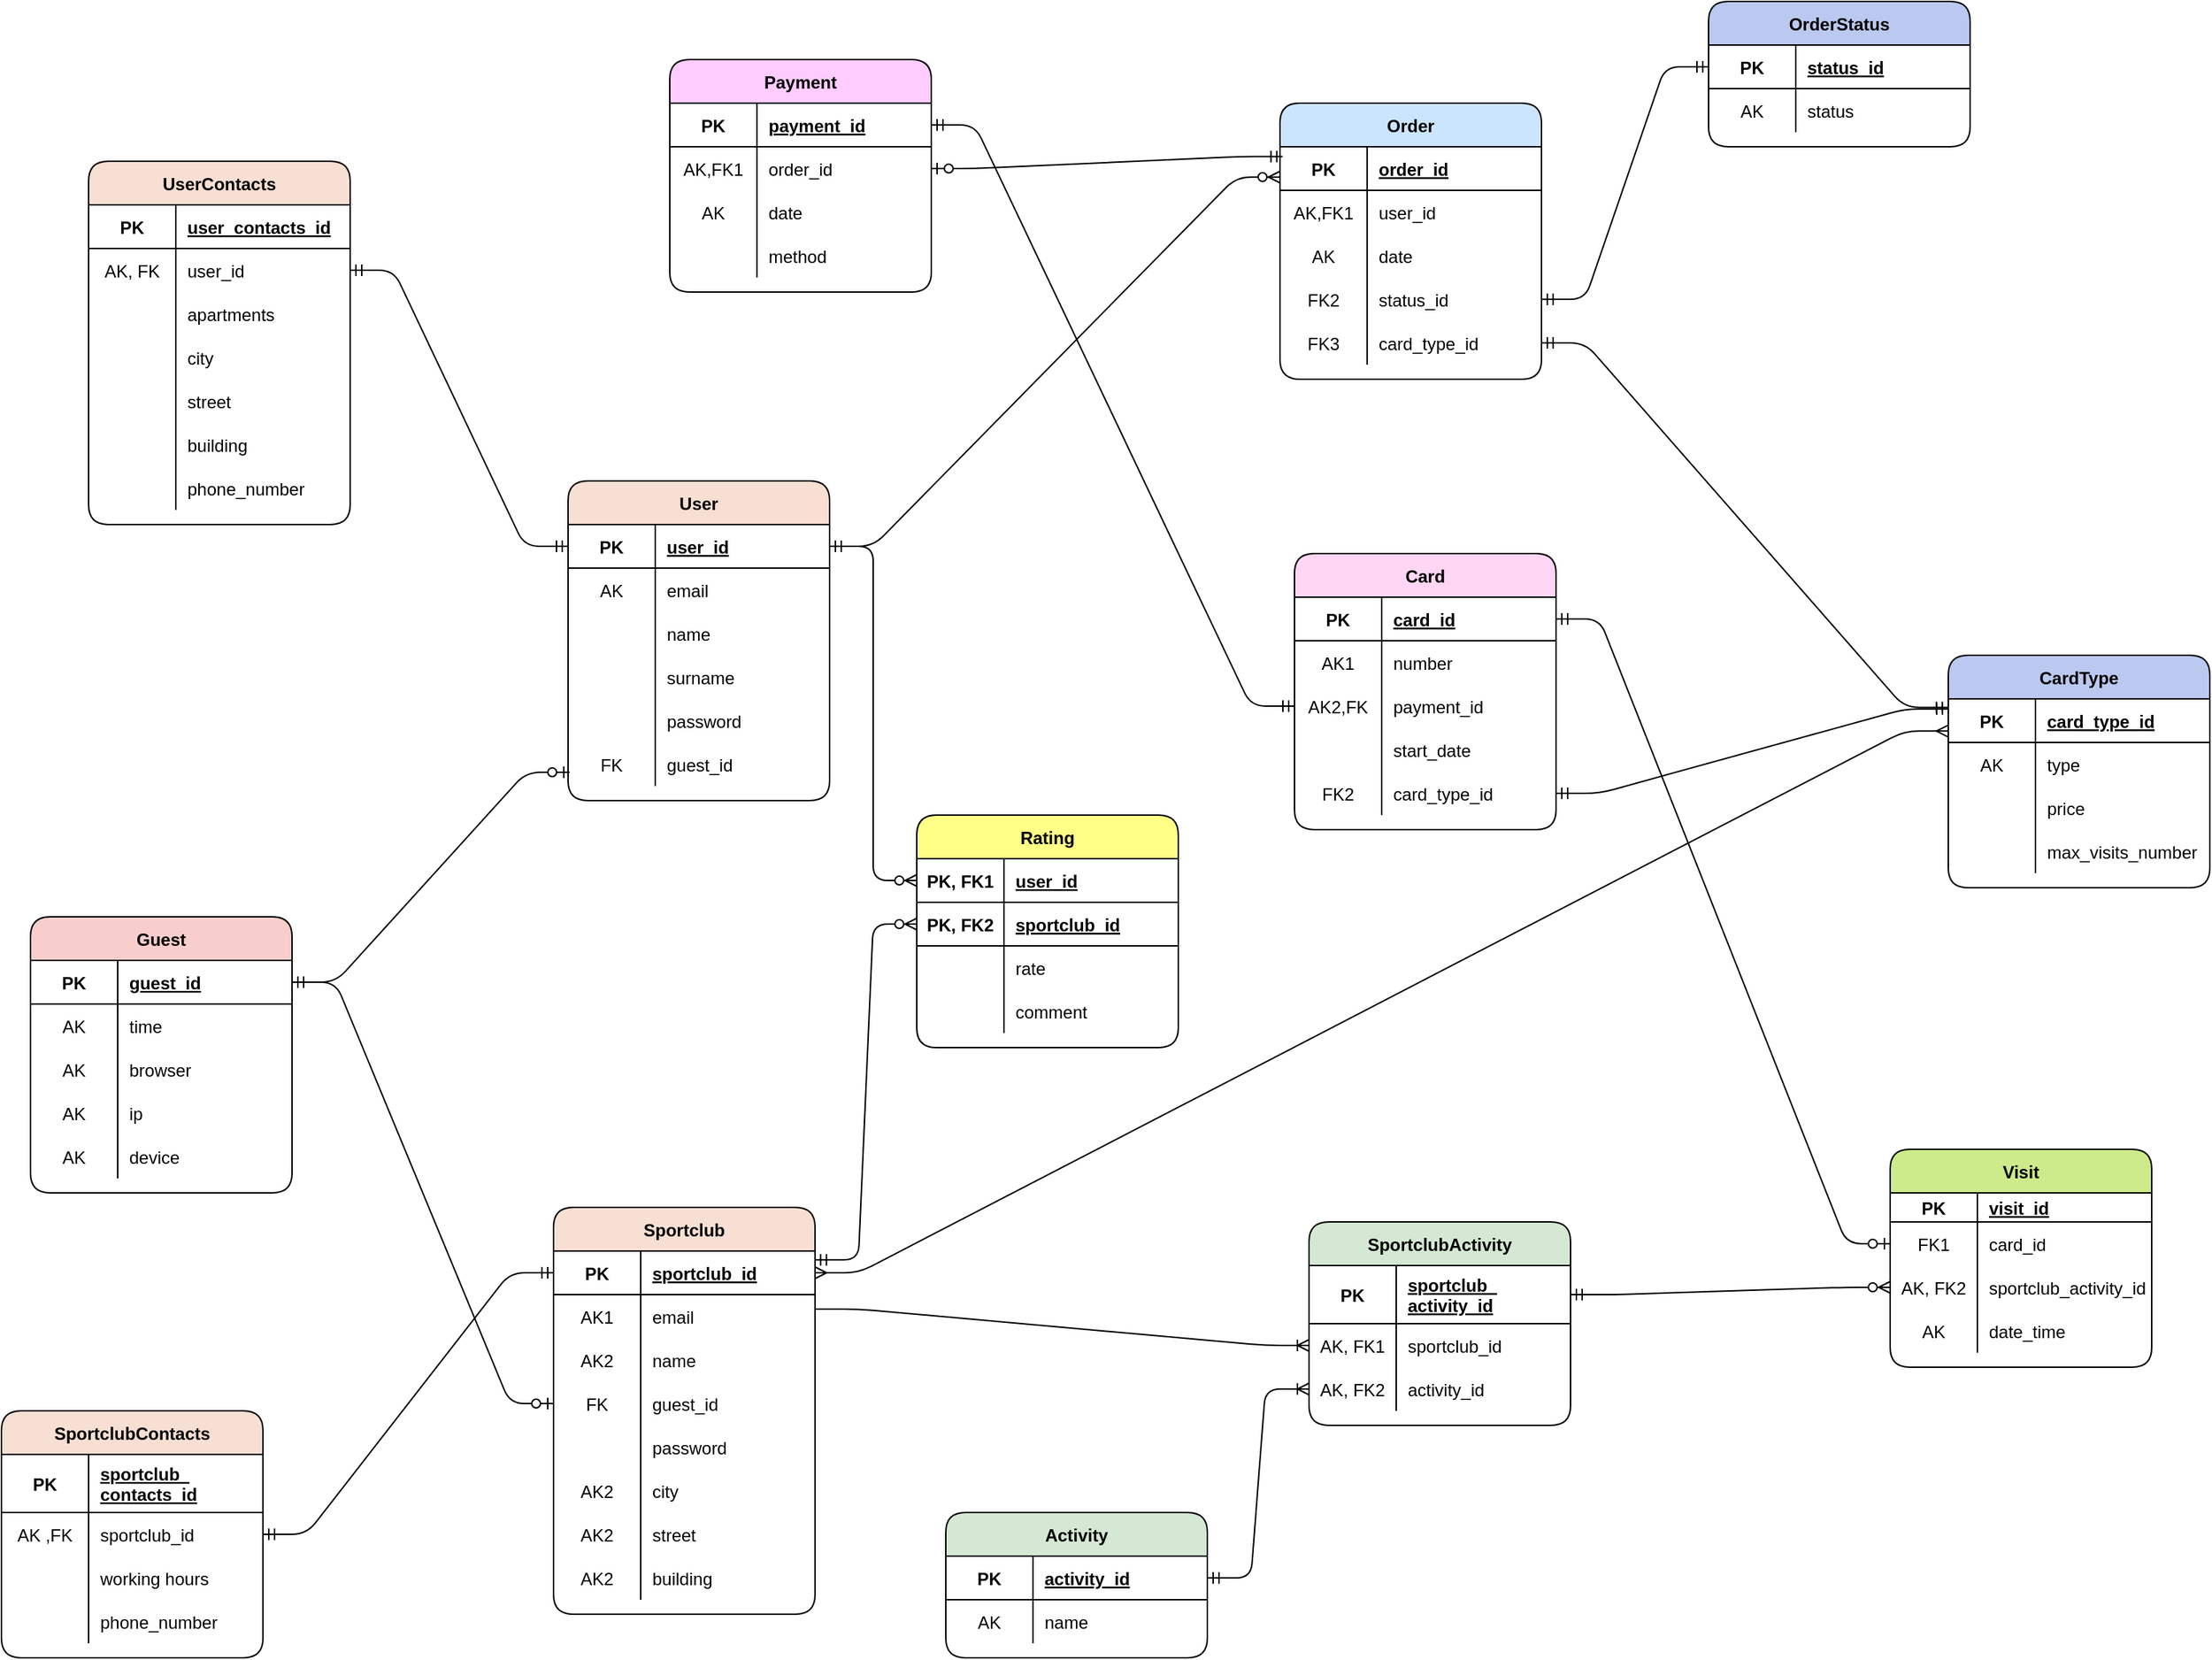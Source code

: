 <mxfile version="20.3.3" type="google"><diagram id="7ckcDmTGGLN_FnE9HNtQ" name="Page-1"><mxGraphModel dx="1688" dy="2031" grid="1" gridSize="10" guides="1" tooltips="1" connect="1" arrows="1" fold="1" page="1" pageScale="1" pageWidth="850" pageHeight="1100" math="0" shadow="0"><root><mxCell id="0"/><mxCell id="1" parent="0"/><mxCell id="OE1YXszhumcW4s_N47jX-1" value="Guest" style="shape=table;startSize=30;container=1;collapsible=1;childLayout=tableLayout;fixedRows=1;rowLines=0;fontStyle=1;align=center;resizeLast=1;fillColor=#F8CECC;rounded=1;" parent="1" vertex="1"><mxGeometry x="30" y="380" width="180" height="190" as="geometry"><mxRectangle x="112" y="230" width="70" height="30" as="alternateBounds"/></mxGeometry></mxCell><mxCell id="OE1YXszhumcW4s_N47jX-5" value="" style="shape=tableRow;horizontal=0;startSize=0;swimlaneHead=0;swimlaneBody=0;fillColor=none;collapsible=0;dropTarget=0;points=[[0,0.5],[1,0.5]];portConstraint=eastwest;top=0;left=0;right=0;bottom=1;" parent="OE1YXszhumcW4s_N47jX-1" vertex="1"><mxGeometry y="30" width="180" height="30" as="geometry"/></mxCell><mxCell id="OE1YXszhumcW4s_N47jX-6" value="PK" style="shape=partialRectangle;connectable=0;fillColor=none;top=0;left=0;bottom=0;right=0;fontStyle=1;overflow=hidden;" parent="OE1YXszhumcW4s_N47jX-5" vertex="1"><mxGeometry width="60" height="30" as="geometry"><mxRectangle width="60" height="30" as="alternateBounds"/></mxGeometry></mxCell><mxCell id="OE1YXszhumcW4s_N47jX-7" value="guest_id" style="shape=partialRectangle;connectable=0;fillColor=none;top=0;left=0;bottom=0;right=0;align=left;spacingLeft=6;fontStyle=5;overflow=hidden;" parent="OE1YXszhumcW4s_N47jX-5" vertex="1"><mxGeometry x="60" width="120" height="30" as="geometry"><mxRectangle width="120" height="30" as="alternateBounds"/></mxGeometry></mxCell><mxCell id="OE1YXszhumcW4s_N47jX-11" value="" style="shape=tableRow;horizontal=0;startSize=0;swimlaneHead=0;swimlaneBody=0;fillColor=none;collapsible=0;dropTarget=0;points=[[0,0.5],[1,0.5]];portConstraint=eastwest;top=0;left=0;right=0;bottom=0;" parent="OE1YXszhumcW4s_N47jX-1" vertex="1"><mxGeometry y="60" width="180" height="30" as="geometry"/></mxCell><mxCell id="OE1YXszhumcW4s_N47jX-12" value="AK" style="shape=partialRectangle;connectable=0;fillColor=none;top=0;left=0;bottom=0;right=0;editable=1;overflow=hidden;" parent="OE1YXszhumcW4s_N47jX-11" vertex="1"><mxGeometry width="60" height="30" as="geometry"><mxRectangle width="60" height="30" as="alternateBounds"/></mxGeometry></mxCell><mxCell id="OE1YXszhumcW4s_N47jX-13" value="time" style="shape=partialRectangle;connectable=0;fillColor=none;top=0;left=0;bottom=0;right=0;align=left;spacingLeft=6;overflow=hidden;" parent="OE1YXszhumcW4s_N47jX-11" vertex="1"><mxGeometry x="60" width="120" height="30" as="geometry"><mxRectangle width="120" height="30" as="alternateBounds"/></mxGeometry></mxCell><mxCell id="OE1YXszhumcW4s_N47jX-14" value="" style="shape=tableRow;horizontal=0;startSize=0;swimlaneHead=0;swimlaneBody=0;fillColor=none;collapsible=0;dropTarget=0;points=[[0,0.5],[1,0.5]];portConstraint=eastwest;top=0;left=0;right=0;bottom=0;" parent="OE1YXszhumcW4s_N47jX-1" vertex="1"><mxGeometry y="90" width="180" height="30" as="geometry"/></mxCell><mxCell id="OE1YXszhumcW4s_N47jX-15" value="AK" style="shape=partialRectangle;connectable=0;fillColor=none;top=0;left=0;bottom=0;right=0;editable=1;overflow=hidden;" parent="OE1YXszhumcW4s_N47jX-14" vertex="1"><mxGeometry width="60" height="30" as="geometry"><mxRectangle width="60" height="30" as="alternateBounds"/></mxGeometry></mxCell><mxCell id="OE1YXszhumcW4s_N47jX-16" value="browser" style="shape=partialRectangle;connectable=0;fillColor=none;top=0;left=0;bottom=0;right=0;align=left;spacingLeft=6;overflow=hidden;" parent="OE1YXszhumcW4s_N47jX-14" vertex="1"><mxGeometry x="60" width="120" height="30" as="geometry"><mxRectangle width="120" height="30" as="alternateBounds"/></mxGeometry></mxCell><mxCell id="OE1YXszhumcW4s_N47jX-17" value="" style="shape=tableRow;horizontal=0;startSize=0;swimlaneHead=0;swimlaneBody=0;fillColor=none;collapsible=0;dropTarget=0;points=[[0,0.5],[1,0.5]];portConstraint=eastwest;top=0;left=0;right=0;bottom=0;" parent="OE1YXszhumcW4s_N47jX-1" vertex="1"><mxGeometry y="120" width="180" height="30" as="geometry"/></mxCell><mxCell id="OE1YXszhumcW4s_N47jX-18" value="AK" style="shape=partialRectangle;connectable=0;fillColor=none;top=0;left=0;bottom=0;right=0;editable=1;overflow=hidden;" parent="OE1YXszhumcW4s_N47jX-17" vertex="1"><mxGeometry width="60" height="30" as="geometry"><mxRectangle width="60" height="30" as="alternateBounds"/></mxGeometry></mxCell><mxCell id="OE1YXszhumcW4s_N47jX-19" value="ip" style="shape=partialRectangle;connectable=0;fillColor=none;top=0;left=0;bottom=0;right=0;align=left;spacingLeft=6;overflow=hidden;" parent="OE1YXszhumcW4s_N47jX-17" vertex="1"><mxGeometry x="60" width="120" height="30" as="geometry"><mxRectangle width="120" height="30" as="alternateBounds"/></mxGeometry></mxCell><mxCell id="OE1YXszhumcW4s_N47jX-20" value="" style="shape=tableRow;horizontal=0;startSize=0;swimlaneHead=0;swimlaneBody=0;fillColor=none;collapsible=0;dropTarget=0;points=[[0,0.5],[1,0.5]];portConstraint=eastwest;top=0;left=0;right=0;bottom=0;" parent="OE1YXszhumcW4s_N47jX-1" vertex="1"><mxGeometry y="150" width="180" height="30" as="geometry"/></mxCell><mxCell id="OE1YXszhumcW4s_N47jX-21" value="AK" style="shape=partialRectangle;connectable=0;fillColor=none;top=0;left=0;bottom=0;right=0;editable=1;overflow=hidden;" parent="OE1YXszhumcW4s_N47jX-20" vertex="1"><mxGeometry width="60" height="30" as="geometry"><mxRectangle width="60" height="30" as="alternateBounds"/></mxGeometry></mxCell><mxCell id="OE1YXszhumcW4s_N47jX-22" value="device" style="shape=partialRectangle;connectable=0;fillColor=none;top=0;left=0;bottom=0;right=0;align=left;spacingLeft=6;overflow=hidden;" parent="OE1YXszhumcW4s_N47jX-20" vertex="1"><mxGeometry x="60" width="120" height="30" as="geometry"><mxRectangle width="120" height="30" as="alternateBounds"/></mxGeometry></mxCell><mxCell id="OE1YXszhumcW4s_N47jX-64" value="User" style="shape=table;startSize=30;container=1;collapsible=1;childLayout=tableLayout;fixedRows=1;rowLines=0;fontStyle=1;align=center;resizeLast=1;fillColor=#F8DFD3;rounded=1;" parent="1" vertex="1"><mxGeometry x="400" y="80" width="180" height="220" as="geometry"><mxRectangle x="112" y="230" width="70" height="30" as="alternateBounds"/></mxGeometry></mxCell><mxCell id="OE1YXszhumcW4s_N47jX-65" value="" style="shape=tableRow;horizontal=0;startSize=0;swimlaneHead=0;swimlaneBody=0;fillColor=none;collapsible=0;dropTarget=0;points=[[0,0.5],[1,0.5]];portConstraint=eastwest;top=0;left=0;right=0;bottom=1;" parent="OE1YXszhumcW4s_N47jX-64" vertex="1"><mxGeometry y="30" width="180" height="30" as="geometry"/></mxCell><mxCell id="OE1YXszhumcW4s_N47jX-66" value="PK" style="shape=partialRectangle;connectable=0;fillColor=none;top=0;left=0;bottom=0;right=0;fontStyle=1;overflow=hidden;" parent="OE1YXszhumcW4s_N47jX-65" vertex="1"><mxGeometry width="60" height="30" as="geometry"><mxRectangle width="60" height="30" as="alternateBounds"/></mxGeometry></mxCell><mxCell id="OE1YXszhumcW4s_N47jX-67" value="user_id" style="shape=partialRectangle;connectable=0;fillColor=none;top=0;left=0;bottom=0;right=0;align=left;spacingLeft=6;fontStyle=5;overflow=hidden;" parent="OE1YXszhumcW4s_N47jX-65" vertex="1"><mxGeometry x="60" width="120" height="30" as="geometry"><mxRectangle width="120" height="30" as="alternateBounds"/></mxGeometry></mxCell><mxCell id="OE1YXszhumcW4s_N47jX-68" value="" style="shape=tableRow;horizontal=0;startSize=0;swimlaneHead=0;swimlaneBody=0;fillColor=none;collapsible=0;dropTarget=0;points=[[0,0.5],[1,0.5]];portConstraint=eastwest;top=0;left=0;right=0;bottom=0;" parent="OE1YXszhumcW4s_N47jX-64" vertex="1"><mxGeometry y="60" width="180" height="30" as="geometry"/></mxCell><mxCell id="OE1YXszhumcW4s_N47jX-69" value="AK" style="shape=partialRectangle;connectable=0;fillColor=none;top=0;left=0;bottom=0;right=0;editable=1;overflow=hidden;" parent="OE1YXszhumcW4s_N47jX-68" vertex="1"><mxGeometry width="60" height="30" as="geometry"><mxRectangle width="60" height="30" as="alternateBounds"/></mxGeometry></mxCell><mxCell id="OE1YXszhumcW4s_N47jX-70" value="email" style="shape=partialRectangle;connectable=0;fillColor=none;top=0;left=0;bottom=0;right=0;align=left;spacingLeft=6;overflow=hidden;" parent="OE1YXszhumcW4s_N47jX-68" vertex="1"><mxGeometry x="60" width="120" height="30" as="geometry"><mxRectangle width="120" height="30" as="alternateBounds"/></mxGeometry></mxCell><mxCell id="OE1YXszhumcW4s_N47jX-71" value="" style="shape=tableRow;horizontal=0;startSize=0;swimlaneHead=0;swimlaneBody=0;fillColor=none;collapsible=0;dropTarget=0;points=[[0,0.5],[1,0.5]];portConstraint=eastwest;top=0;left=0;right=0;bottom=0;" parent="OE1YXszhumcW4s_N47jX-64" vertex="1"><mxGeometry y="90" width="180" height="30" as="geometry"/></mxCell><mxCell id="OE1YXszhumcW4s_N47jX-72" value="" style="shape=partialRectangle;connectable=0;fillColor=none;top=0;left=0;bottom=0;right=0;editable=1;overflow=hidden;" parent="OE1YXszhumcW4s_N47jX-71" vertex="1"><mxGeometry width="60" height="30" as="geometry"><mxRectangle width="60" height="30" as="alternateBounds"/></mxGeometry></mxCell><mxCell id="OE1YXszhumcW4s_N47jX-73" value="name" style="shape=partialRectangle;connectable=0;fillColor=none;top=0;left=0;bottom=0;right=0;align=left;spacingLeft=6;overflow=hidden;" parent="OE1YXszhumcW4s_N47jX-71" vertex="1"><mxGeometry x="60" width="120" height="30" as="geometry"><mxRectangle width="120" height="30" as="alternateBounds"/></mxGeometry></mxCell><mxCell id="OE1YXszhumcW4s_N47jX-74" value="" style="shape=tableRow;horizontal=0;startSize=0;swimlaneHead=0;swimlaneBody=0;fillColor=none;collapsible=0;dropTarget=0;points=[[0,0.5],[1,0.5]];portConstraint=eastwest;top=0;left=0;right=0;bottom=0;" parent="OE1YXszhumcW4s_N47jX-64" vertex="1"><mxGeometry y="120" width="180" height="30" as="geometry"/></mxCell><mxCell id="OE1YXszhumcW4s_N47jX-75" value="" style="shape=partialRectangle;connectable=0;fillColor=none;top=0;left=0;bottom=0;right=0;editable=1;overflow=hidden;" parent="OE1YXszhumcW4s_N47jX-74" vertex="1"><mxGeometry width="60" height="30" as="geometry"><mxRectangle width="60" height="30" as="alternateBounds"/></mxGeometry></mxCell><mxCell id="OE1YXszhumcW4s_N47jX-76" value="surname" style="shape=partialRectangle;connectable=0;fillColor=none;top=0;left=0;bottom=0;right=0;align=left;spacingLeft=6;overflow=hidden;" parent="OE1YXszhumcW4s_N47jX-74" vertex="1"><mxGeometry x="60" width="120" height="30" as="geometry"><mxRectangle width="120" height="30" as="alternateBounds"/></mxGeometry></mxCell><mxCell id="OE1YXszhumcW4s_N47jX-77" value="" style="shape=tableRow;horizontal=0;startSize=0;swimlaneHead=0;swimlaneBody=0;fillColor=none;collapsible=0;dropTarget=0;points=[[0,0.5],[1,0.5]];portConstraint=eastwest;top=0;left=0;right=0;bottom=0;" parent="OE1YXszhumcW4s_N47jX-64" vertex="1"><mxGeometry y="150" width="180" height="30" as="geometry"/></mxCell><mxCell id="OE1YXszhumcW4s_N47jX-78" value="" style="shape=partialRectangle;connectable=0;fillColor=none;top=0;left=0;bottom=0;right=0;editable=1;overflow=hidden;" parent="OE1YXszhumcW4s_N47jX-77" vertex="1"><mxGeometry width="60" height="30" as="geometry"><mxRectangle width="60" height="30" as="alternateBounds"/></mxGeometry></mxCell><mxCell id="OE1YXszhumcW4s_N47jX-79" value="password" style="shape=partialRectangle;connectable=0;fillColor=none;top=0;left=0;bottom=0;right=0;align=left;spacingLeft=6;overflow=hidden;" parent="OE1YXszhumcW4s_N47jX-77" vertex="1"><mxGeometry x="60" width="120" height="30" as="geometry"><mxRectangle width="120" height="30" as="alternateBounds"/></mxGeometry></mxCell><mxCell id="Y8MvYPIqh8I1fW-wMO7S-130" value="" style="shape=tableRow;horizontal=0;startSize=0;swimlaneHead=0;swimlaneBody=0;fillColor=none;collapsible=0;dropTarget=0;points=[[0,0.5],[1,0.5]];portConstraint=eastwest;top=0;left=0;right=0;bottom=0;" parent="OE1YXszhumcW4s_N47jX-64" vertex="1"><mxGeometry y="180" width="180" height="30" as="geometry"/></mxCell><mxCell id="Y8MvYPIqh8I1fW-wMO7S-131" value="FK" style="shape=partialRectangle;connectable=0;fillColor=none;top=0;left=0;bottom=0;right=0;editable=1;overflow=hidden;" parent="Y8MvYPIqh8I1fW-wMO7S-130" vertex="1"><mxGeometry width="60" height="30" as="geometry"><mxRectangle width="60" height="30" as="alternateBounds"/></mxGeometry></mxCell><mxCell id="Y8MvYPIqh8I1fW-wMO7S-132" value="guest_id" style="shape=partialRectangle;connectable=0;fillColor=none;top=0;left=0;bottom=0;right=0;align=left;spacingLeft=6;overflow=hidden;" parent="Y8MvYPIqh8I1fW-wMO7S-130" vertex="1"><mxGeometry x="60" width="120" height="30" as="geometry"><mxRectangle width="120" height="30" as="alternateBounds"/></mxGeometry></mxCell><mxCell id="OE1YXszhumcW4s_N47jX-80" value="Sportclub" style="shape=table;startSize=30;container=1;collapsible=1;childLayout=tableLayout;fixedRows=1;rowLines=0;fontStyle=1;align=center;resizeLast=1;fillColor=#F8DFD3;rounded=1;" parent="1" vertex="1"><mxGeometry x="390" y="580" width="180" height="280" as="geometry"><mxRectangle x="112" y="230" width="70" height="30" as="alternateBounds"/></mxGeometry></mxCell><mxCell id="OE1YXszhumcW4s_N47jX-81" value="" style="shape=tableRow;horizontal=0;startSize=0;swimlaneHead=0;swimlaneBody=0;fillColor=none;collapsible=0;dropTarget=0;points=[[0,0.5],[1,0.5]];portConstraint=eastwest;top=0;left=0;right=0;bottom=1;" parent="OE1YXszhumcW4s_N47jX-80" vertex="1"><mxGeometry y="30" width="180" height="30" as="geometry"/></mxCell><mxCell id="OE1YXszhumcW4s_N47jX-82" value="PK" style="shape=partialRectangle;connectable=0;fillColor=none;top=0;left=0;bottom=0;right=0;fontStyle=1;overflow=hidden;" parent="OE1YXszhumcW4s_N47jX-81" vertex="1"><mxGeometry width="60" height="30" as="geometry"><mxRectangle width="60" height="30" as="alternateBounds"/></mxGeometry></mxCell><mxCell id="OE1YXszhumcW4s_N47jX-83" value="sportclub_id" style="shape=partialRectangle;connectable=0;fillColor=none;top=0;left=0;bottom=0;right=0;align=left;spacingLeft=6;fontStyle=5;overflow=hidden;" parent="OE1YXszhumcW4s_N47jX-81" vertex="1"><mxGeometry x="60" width="120" height="30" as="geometry"><mxRectangle width="120" height="30" as="alternateBounds"/></mxGeometry></mxCell><mxCell id="OE1YXszhumcW4s_N47jX-84" value="" style="shape=tableRow;horizontal=0;startSize=0;swimlaneHead=0;swimlaneBody=0;fillColor=none;collapsible=0;dropTarget=0;points=[[0,0.5],[1,0.5]];portConstraint=eastwest;top=0;left=0;right=0;bottom=0;" parent="OE1YXszhumcW4s_N47jX-80" vertex="1"><mxGeometry y="60" width="180" height="30" as="geometry"/></mxCell><mxCell id="OE1YXszhumcW4s_N47jX-85" value="AK1" style="shape=partialRectangle;connectable=0;fillColor=none;top=0;left=0;bottom=0;right=0;editable=1;overflow=hidden;" parent="OE1YXszhumcW4s_N47jX-84" vertex="1"><mxGeometry width="60" height="30" as="geometry"><mxRectangle width="60" height="30" as="alternateBounds"/></mxGeometry></mxCell><mxCell id="OE1YXszhumcW4s_N47jX-86" value="email" style="shape=partialRectangle;connectable=0;fillColor=none;top=0;left=0;bottom=0;right=0;align=left;spacingLeft=6;overflow=hidden;" parent="OE1YXszhumcW4s_N47jX-84" vertex="1"><mxGeometry x="60" width="120" height="30" as="geometry"><mxRectangle width="120" height="30" as="alternateBounds"/></mxGeometry></mxCell><mxCell id="OE1YXszhumcW4s_N47jX-87" value="" style="shape=tableRow;horizontal=0;startSize=0;swimlaneHead=0;swimlaneBody=0;fillColor=none;collapsible=0;dropTarget=0;points=[[0,0.5],[1,0.5]];portConstraint=eastwest;top=0;left=0;right=0;bottom=0;" parent="OE1YXszhumcW4s_N47jX-80" vertex="1"><mxGeometry y="90" width="180" height="30" as="geometry"/></mxCell><mxCell id="OE1YXszhumcW4s_N47jX-88" value="AK2" style="shape=partialRectangle;connectable=0;fillColor=none;top=0;left=0;bottom=0;right=0;editable=1;overflow=hidden;" parent="OE1YXszhumcW4s_N47jX-87" vertex="1"><mxGeometry width="60" height="30" as="geometry"><mxRectangle width="60" height="30" as="alternateBounds"/></mxGeometry></mxCell><mxCell id="OE1YXszhumcW4s_N47jX-89" value="name" style="shape=partialRectangle;connectable=0;fillColor=none;top=0;left=0;bottom=0;right=0;align=left;spacingLeft=6;overflow=hidden;" parent="OE1YXszhumcW4s_N47jX-87" vertex="1"><mxGeometry x="60" width="120" height="30" as="geometry"><mxRectangle width="120" height="30" as="alternateBounds"/></mxGeometry></mxCell><mxCell id="Y8MvYPIqh8I1fW-wMO7S-133" value="" style="shape=tableRow;horizontal=0;startSize=0;swimlaneHead=0;swimlaneBody=0;fillColor=none;collapsible=0;dropTarget=0;points=[[0,0.5],[1,0.5]];portConstraint=eastwest;top=0;left=0;right=0;bottom=0;" parent="OE1YXszhumcW4s_N47jX-80" vertex="1"><mxGeometry y="120" width="180" height="30" as="geometry"/></mxCell><mxCell id="Y8MvYPIqh8I1fW-wMO7S-134" value="FK" style="shape=partialRectangle;connectable=0;fillColor=none;top=0;left=0;bottom=0;right=0;editable=1;overflow=hidden;" parent="Y8MvYPIqh8I1fW-wMO7S-133" vertex="1"><mxGeometry width="60" height="30" as="geometry"><mxRectangle width="60" height="30" as="alternateBounds"/></mxGeometry></mxCell><mxCell id="Y8MvYPIqh8I1fW-wMO7S-135" value="guest_id" style="shape=partialRectangle;connectable=0;fillColor=none;top=0;left=0;bottom=0;right=0;align=left;spacingLeft=6;overflow=hidden;" parent="Y8MvYPIqh8I1fW-wMO7S-133" vertex="1"><mxGeometry x="60" width="120" height="30" as="geometry"><mxRectangle width="120" height="30" as="alternateBounds"/></mxGeometry></mxCell><mxCell id="OE1YXszhumcW4s_N47jX-93" value="" style="shape=tableRow;horizontal=0;startSize=0;swimlaneHead=0;swimlaneBody=0;fillColor=none;collapsible=0;dropTarget=0;points=[[0,0.5],[1,0.5]];portConstraint=eastwest;top=0;left=0;right=0;bottom=0;" parent="OE1YXszhumcW4s_N47jX-80" vertex="1"><mxGeometry y="150" width="180" height="30" as="geometry"/></mxCell><mxCell id="OE1YXszhumcW4s_N47jX-94" value="" style="shape=partialRectangle;connectable=0;fillColor=none;top=0;left=0;bottom=0;right=0;editable=1;overflow=hidden;" parent="OE1YXszhumcW4s_N47jX-93" vertex="1"><mxGeometry width="60" height="30" as="geometry"><mxRectangle width="60" height="30" as="alternateBounds"/></mxGeometry></mxCell><mxCell id="OE1YXszhumcW4s_N47jX-95" value="password" style="shape=partialRectangle;connectable=0;fillColor=none;top=0;left=0;bottom=0;right=0;align=left;spacingLeft=6;overflow=hidden;" parent="OE1YXszhumcW4s_N47jX-93" vertex="1"><mxGeometry x="60" width="120" height="30" as="geometry"><mxRectangle width="120" height="30" as="alternateBounds"/></mxGeometry></mxCell><mxCell id="OE1YXszhumcW4s_N47jX-90" value="" style="shape=tableRow;horizontal=0;startSize=0;swimlaneHead=0;swimlaneBody=0;fillColor=none;collapsible=0;dropTarget=0;points=[[0,0.5],[1,0.5]];portConstraint=eastwest;top=0;left=0;right=0;bottom=0;" parent="OE1YXszhumcW4s_N47jX-80" vertex="1"><mxGeometry y="180" width="180" height="30" as="geometry"/></mxCell><mxCell id="OE1YXszhumcW4s_N47jX-91" value="AK2" style="shape=partialRectangle;connectable=0;fillColor=none;top=0;left=0;bottom=0;right=0;editable=1;overflow=hidden;" parent="OE1YXszhumcW4s_N47jX-90" vertex="1"><mxGeometry width="60" height="30" as="geometry"><mxRectangle width="60" height="30" as="alternateBounds"/></mxGeometry></mxCell><mxCell id="OE1YXszhumcW4s_N47jX-92" value="city" style="shape=partialRectangle;connectable=0;fillColor=none;top=0;left=0;bottom=0;right=0;align=left;spacingLeft=6;overflow=hidden;" parent="OE1YXszhumcW4s_N47jX-90" vertex="1"><mxGeometry x="60" width="120" height="30" as="geometry"><mxRectangle width="120" height="30" as="alternateBounds"/></mxGeometry></mxCell><mxCell id="1FyJuVfOc7fVEfAO7bW6-5" value="" style="shape=tableRow;horizontal=0;startSize=0;swimlaneHead=0;swimlaneBody=0;fillColor=none;collapsible=0;dropTarget=0;points=[[0,0.5],[1,0.5]];portConstraint=eastwest;top=0;left=0;right=0;bottom=0;" parent="OE1YXszhumcW4s_N47jX-80" vertex="1"><mxGeometry y="210" width="180" height="30" as="geometry"/></mxCell><mxCell id="1FyJuVfOc7fVEfAO7bW6-6" value="AK2" style="shape=partialRectangle;connectable=0;fillColor=none;top=0;left=0;bottom=0;right=0;editable=1;overflow=hidden;" parent="1FyJuVfOc7fVEfAO7bW6-5" vertex="1"><mxGeometry width="60" height="30" as="geometry"><mxRectangle width="60" height="30" as="alternateBounds"/></mxGeometry></mxCell><mxCell id="1FyJuVfOc7fVEfAO7bW6-7" value="street" style="shape=partialRectangle;connectable=0;fillColor=none;top=0;left=0;bottom=0;right=0;align=left;spacingLeft=6;overflow=hidden;" parent="1FyJuVfOc7fVEfAO7bW6-5" vertex="1"><mxGeometry x="60" width="120" height="30" as="geometry"><mxRectangle width="120" height="30" as="alternateBounds"/></mxGeometry></mxCell><mxCell id="1FyJuVfOc7fVEfAO7bW6-8" value="" style="shape=tableRow;horizontal=0;startSize=0;swimlaneHead=0;swimlaneBody=0;fillColor=none;collapsible=0;dropTarget=0;points=[[0,0.5],[1,0.5]];portConstraint=eastwest;top=0;left=0;right=0;bottom=0;" parent="OE1YXszhumcW4s_N47jX-80" vertex="1"><mxGeometry y="240" width="180" height="30" as="geometry"/></mxCell><mxCell id="1FyJuVfOc7fVEfAO7bW6-9" value="AK2" style="shape=partialRectangle;connectable=0;fillColor=none;top=0;left=0;bottom=0;right=0;editable=1;overflow=hidden;" parent="1FyJuVfOc7fVEfAO7bW6-8" vertex="1"><mxGeometry width="60" height="30" as="geometry"><mxRectangle width="60" height="30" as="alternateBounds"/></mxGeometry></mxCell><mxCell id="1FyJuVfOc7fVEfAO7bW6-10" value="building" style="shape=partialRectangle;connectable=0;fillColor=none;top=0;left=0;bottom=0;right=0;align=left;spacingLeft=6;overflow=hidden;" parent="1FyJuVfOc7fVEfAO7bW6-8" vertex="1"><mxGeometry x="60" width="120" height="30" as="geometry"><mxRectangle width="120" height="30" as="alternateBounds"/></mxGeometry></mxCell><mxCell id="OE1YXszhumcW4s_N47jX-96" value="UserContacts" style="shape=table;startSize=30;container=1;collapsible=1;childLayout=tableLayout;fixedRows=1;rowLines=0;fontStyle=1;align=center;resizeLast=1;fillColor=#F8DFD3;rounded=1;" parent="1" vertex="1"><mxGeometry x="70" y="-140" width="180" height="250" as="geometry"><mxRectangle x="112" y="230" width="70" height="30" as="alternateBounds"/></mxGeometry></mxCell><mxCell id="OE1YXszhumcW4s_N47jX-97" value="" style="shape=tableRow;horizontal=0;startSize=0;swimlaneHead=0;swimlaneBody=0;fillColor=none;collapsible=0;dropTarget=0;points=[[0,0.5],[1,0.5]];portConstraint=eastwest;top=0;left=0;right=0;bottom=1;" parent="OE1YXszhumcW4s_N47jX-96" vertex="1"><mxGeometry y="30" width="180" height="30" as="geometry"/></mxCell><mxCell id="OE1YXszhumcW4s_N47jX-98" value="PK" style="shape=partialRectangle;connectable=0;fillColor=none;top=0;left=0;bottom=0;right=0;fontStyle=1;overflow=hidden;" parent="OE1YXszhumcW4s_N47jX-97" vertex="1"><mxGeometry width="60" height="30" as="geometry"><mxRectangle width="60" height="30" as="alternateBounds"/></mxGeometry></mxCell><mxCell id="OE1YXszhumcW4s_N47jX-99" value="user_contacts_id" style="shape=partialRectangle;connectable=0;fillColor=none;top=0;left=0;bottom=0;right=0;align=left;spacingLeft=6;fontStyle=5;overflow=hidden;" parent="OE1YXszhumcW4s_N47jX-97" vertex="1"><mxGeometry x="60" width="120" height="30" as="geometry"><mxRectangle width="120" height="30" as="alternateBounds"/></mxGeometry></mxCell><mxCell id="Y8MvYPIqh8I1fW-wMO7S-127" value="" style="shape=tableRow;horizontal=0;startSize=0;swimlaneHead=0;swimlaneBody=0;fillColor=none;collapsible=0;dropTarget=0;points=[[0,0.5],[1,0.5]];portConstraint=eastwest;top=0;left=0;right=0;bottom=0;" parent="OE1YXszhumcW4s_N47jX-96" vertex="1"><mxGeometry y="60" width="180" height="30" as="geometry"/></mxCell><mxCell id="Y8MvYPIqh8I1fW-wMO7S-128" value="AK, FK" style="shape=partialRectangle;connectable=0;fillColor=none;top=0;left=0;bottom=0;right=0;editable=1;overflow=hidden;" parent="Y8MvYPIqh8I1fW-wMO7S-127" vertex="1"><mxGeometry width="60" height="30" as="geometry"><mxRectangle width="60" height="30" as="alternateBounds"/></mxGeometry></mxCell><mxCell id="Y8MvYPIqh8I1fW-wMO7S-129" value="user_id" style="shape=partialRectangle;connectable=0;fillColor=none;top=0;left=0;bottom=0;right=0;align=left;spacingLeft=6;overflow=hidden;" parent="Y8MvYPIqh8I1fW-wMO7S-127" vertex="1"><mxGeometry x="60" width="120" height="30" as="geometry"><mxRectangle width="120" height="30" as="alternateBounds"/></mxGeometry></mxCell><mxCell id="OE1YXszhumcW4s_N47jX-100" value="" style="shape=tableRow;horizontal=0;startSize=0;swimlaneHead=0;swimlaneBody=0;fillColor=none;collapsible=0;dropTarget=0;points=[[0,0.5],[1,0.5]];portConstraint=eastwest;top=0;left=0;right=0;bottom=0;" parent="OE1YXszhumcW4s_N47jX-96" vertex="1"><mxGeometry y="90" width="180" height="30" as="geometry"/></mxCell><mxCell id="OE1YXszhumcW4s_N47jX-101" value="" style="shape=partialRectangle;connectable=0;fillColor=none;top=0;left=0;bottom=0;right=0;editable=1;overflow=hidden;" parent="OE1YXszhumcW4s_N47jX-100" vertex="1"><mxGeometry width="60" height="30" as="geometry"><mxRectangle width="60" height="30" as="alternateBounds"/></mxGeometry></mxCell><mxCell id="OE1YXszhumcW4s_N47jX-102" value="apartments" style="shape=partialRectangle;connectable=0;fillColor=none;top=0;left=0;bottom=0;right=0;align=left;spacingLeft=6;overflow=hidden;" parent="OE1YXszhumcW4s_N47jX-100" vertex="1"><mxGeometry x="60" width="120" height="30" as="geometry"><mxRectangle width="120" height="30" as="alternateBounds"/></mxGeometry></mxCell><mxCell id="OE1YXszhumcW4s_N47jX-103" value="" style="shape=tableRow;horizontal=0;startSize=0;swimlaneHead=0;swimlaneBody=0;fillColor=none;collapsible=0;dropTarget=0;points=[[0,0.5],[1,0.5]];portConstraint=eastwest;top=0;left=0;right=0;bottom=0;" parent="OE1YXszhumcW4s_N47jX-96" vertex="1"><mxGeometry y="120" width="180" height="30" as="geometry"/></mxCell><mxCell id="OE1YXszhumcW4s_N47jX-104" value="" style="shape=partialRectangle;connectable=0;fillColor=none;top=0;left=0;bottom=0;right=0;editable=1;overflow=hidden;" parent="OE1YXszhumcW4s_N47jX-103" vertex="1"><mxGeometry width="60" height="30" as="geometry"><mxRectangle width="60" height="30" as="alternateBounds"/></mxGeometry></mxCell><mxCell id="OE1YXszhumcW4s_N47jX-105" value="city" style="shape=partialRectangle;connectable=0;fillColor=none;top=0;left=0;bottom=0;right=0;align=left;spacingLeft=6;overflow=hidden;" parent="OE1YXszhumcW4s_N47jX-103" vertex="1"><mxGeometry x="60" width="120" height="30" as="geometry"><mxRectangle width="120" height="30" as="alternateBounds"/></mxGeometry></mxCell><mxCell id="OE1YXszhumcW4s_N47jX-109" value="" style="shape=tableRow;horizontal=0;startSize=0;swimlaneHead=0;swimlaneBody=0;fillColor=none;collapsible=0;dropTarget=0;points=[[0,0.5],[1,0.5]];portConstraint=eastwest;top=0;left=0;right=0;bottom=0;" parent="OE1YXszhumcW4s_N47jX-96" vertex="1"><mxGeometry y="150" width="180" height="30" as="geometry"/></mxCell><mxCell id="OE1YXszhumcW4s_N47jX-110" value="" style="shape=partialRectangle;connectable=0;fillColor=none;top=0;left=0;bottom=0;right=0;editable=1;overflow=hidden;" parent="OE1YXszhumcW4s_N47jX-109" vertex="1"><mxGeometry width="60" height="30" as="geometry"><mxRectangle width="60" height="30" as="alternateBounds"/></mxGeometry></mxCell><mxCell id="OE1YXszhumcW4s_N47jX-111" value="street" style="shape=partialRectangle;connectable=0;fillColor=none;top=0;left=0;bottom=0;right=0;align=left;spacingLeft=6;overflow=hidden;" parent="OE1YXszhumcW4s_N47jX-109" vertex="1"><mxGeometry x="60" width="120" height="30" as="geometry"><mxRectangle width="120" height="30" as="alternateBounds"/></mxGeometry></mxCell><mxCell id="OE1YXszhumcW4s_N47jX-106" value="" style="shape=tableRow;horizontal=0;startSize=0;swimlaneHead=0;swimlaneBody=0;fillColor=none;collapsible=0;dropTarget=0;points=[[0,0.5],[1,0.5]];portConstraint=eastwest;top=0;left=0;right=0;bottom=0;" parent="OE1YXszhumcW4s_N47jX-96" vertex="1"><mxGeometry y="180" width="180" height="30" as="geometry"/></mxCell><mxCell id="OE1YXszhumcW4s_N47jX-107" value="" style="shape=partialRectangle;connectable=0;fillColor=none;top=0;left=0;bottom=0;right=0;editable=1;overflow=hidden;" parent="OE1YXszhumcW4s_N47jX-106" vertex="1"><mxGeometry width="60" height="30" as="geometry"><mxRectangle width="60" height="30" as="alternateBounds"/></mxGeometry></mxCell><mxCell id="OE1YXszhumcW4s_N47jX-108" value="building" style="shape=partialRectangle;connectable=0;fillColor=none;top=0;left=0;bottom=0;right=0;align=left;spacingLeft=6;overflow=hidden;" parent="OE1YXszhumcW4s_N47jX-106" vertex="1"><mxGeometry x="60" width="120" height="30" as="geometry"><mxRectangle width="120" height="30" as="alternateBounds"/></mxGeometry></mxCell><mxCell id="OE1YXszhumcW4s_N47jX-112" value="" style="shape=tableRow;horizontal=0;startSize=0;swimlaneHead=0;swimlaneBody=0;fillColor=none;collapsible=0;dropTarget=0;points=[[0,0.5],[1,0.5]];portConstraint=eastwest;top=0;left=0;right=0;bottom=0;" parent="OE1YXszhumcW4s_N47jX-96" vertex="1"><mxGeometry y="210" width="180" height="30" as="geometry"/></mxCell><mxCell id="OE1YXszhumcW4s_N47jX-113" value="" style="shape=partialRectangle;connectable=0;fillColor=none;top=0;left=0;bottom=0;right=0;editable=1;overflow=hidden;" parent="OE1YXszhumcW4s_N47jX-112" vertex="1"><mxGeometry width="60" height="30" as="geometry"><mxRectangle width="60" height="30" as="alternateBounds"/></mxGeometry></mxCell><mxCell id="OE1YXszhumcW4s_N47jX-114" value="phone_number" style="shape=partialRectangle;connectable=0;fillColor=none;top=0;left=0;bottom=0;right=0;align=left;spacingLeft=6;overflow=hidden;" parent="OE1YXszhumcW4s_N47jX-112" vertex="1"><mxGeometry x="60" width="120" height="30" as="geometry"><mxRectangle width="120" height="30" as="alternateBounds"/></mxGeometry></mxCell><mxCell id="OE1YXszhumcW4s_N47jX-115" value="Rating" style="shape=table;startSize=30;container=1;collapsible=1;childLayout=tableLayout;fixedRows=1;rowLines=0;fontStyle=1;align=center;resizeLast=1;fillColor=#FFFF88;rounded=1;" parent="1" vertex="1"><mxGeometry x="640" y="310" width="180" height="160" as="geometry"><mxRectangle x="112" y="230" width="70" height="30" as="alternateBounds"/></mxGeometry></mxCell><mxCell id="OE1YXszhumcW4s_N47jX-116" value="" style="shape=tableRow;horizontal=0;startSize=0;swimlaneHead=0;swimlaneBody=0;fillColor=none;collapsible=0;dropTarget=0;points=[[0,0.5],[1,0.5]];portConstraint=eastwest;top=0;left=0;right=0;bottom=1;" parent="OE1YXszhumcW4s_N47jX-115" vertex="1"><mxGeometry y="30" width="180" height="30" as="geometry"/></mxCell><mxCell id="OE1YXszhumcW4s_N47jX-117" value="PK, FK1" style="shape=partialRectangle;connectable=0;fillColor=none;top=0;left=0;bottom=0;right=0;fontStyle=1;overflow=hidden;" parent="OE1YXszhumcW4s_N47jX-116" vertex="1"><mxGeometry width="60" height="30" as="geometry"><mxRectangle width="60" height="30" as="alternateBounds"/></mxGeometry></mxCell><mxCell id="OE1YXszhumcW4s_N47jX-118" value="user_id" style="shape=partialRectangle;connectable=0;fillColor=none;top=0;left=0;bottom=0;right=0;align=left;spacingLeft=6;fontStyle=5;overflow=hidden;" parent="OE1YXszhumcW4s_N47jX-116" vertex="1"><mxGeometry x="60" width="120" height="30" as="geometry"><mxRectangle width="120" height="30" as="alternateBounds"/></mxGeometry></mxCell><mxCell id="OE1YXszhumcW4s_N47jX-147" value="" style="shape=tableRow;horizontal=0;startSize=0;swimlaneHead=0;swimlaneBody=0;fillColor=none;collapsible=0;dropTarget=0;points=[[0,0.5],[1,0.5]];portConstraint=eastwest;top=0;left=0;right=0;bottom=1;" parent="OE1YXszhumcW4s_N47jX-115" vertex="1"><mxGeometry y="60" width="180" height="30" as="geometry"/></mxCell><mxCell id="OE1YXszhumcW4s_N47jX-148" value="PK, FK2" style="shape=partialRectangle;connectable=0;fillColor=none;top=0;left=0;bottom=0;right=0;fontStyle=1;overflow=hidden;" parent="OE1YXszhumcW4s_N47jX-147" vertex="1"><mxGeometry width="60" height="30" as="geometry"><mxRectangle width="60" height="30" as="alternateBounds"/></mxGeometry></mxCell><mxCell id="OE1YXszhumcW4s_N47jX-149" value="sportclub_id" style="shape=partialRectangle;connectable=0;fillColor=none;top=0;left=0;bottom=0;right=0;align=left;spacingLeft=6;fontStyle=5;overflow=hidden;" parent="OE1YXszhumcW4s_N47jX-147" vertex="1"><mxGeometry x="60" width="120" height="30" as="geometry"><mxRectangle width="120" height="30" as="alternateBounds"/></mxGeometry></mxCell><mxCell id="OE1YXszhumcW4s_N47jX-119" value="" style="shape=tableRow;horizontal=0;startSize=0;swimlaneHead=0;swimlaneBody=0;fillColor=none;collapsible=0;dropTarget=0;points=[[0,0.5],[1,0.5]];portConstraint=eastwest;top=0;left=0;right=0;bottom=0;" parent="OE1YXszhumcW4s_N47jX-115" vertex="1"><mxGeometry y="90" width="180" height="30" as="geometry"/></mxCell><mxCell id="OE1YXszhumcW4s_N47jX-120" value="" style="shape=partialRectangle;connectable=0;fillColor=none;top=0;left=0;bottom=0;right=0;editable=1;overflow=hidden;" parent="OE1YXszhumcW4s_N47jX-119" vertex="1"><mxGeometry width="60" height="30" as="geometry"><mxRectangle width="60" height="30" as="alternateBounds"/></mxGeometry></mxCell><mxCell id="OE1YXszhumcW4s_N47jX-121" value="rate" style="shape=partialRectangle;connectable=0;fillColor=none;top=0;left=0;bottom=0;right=0;align=left;spacingLeft=6;overflow=hidden;" parent="OE1YXszhumcW4s_N47jX-119" vertex="1"><mxGeometry x="60" width="120" height="30" as="geometry"><mxRectangle width="120" height="30" as="alternateBounds"/></mxGeometry></mxCell><mxCell id="OE1YXszhumcW4s_N47jX-122" value="" style="shape=tableRow;horizontal=0;startSize=0;swimlaneHead=0;swimlaneBody=0;fillColor=none;collapsible=0;dropTarget=0;points=[[0,0.5],[1,0.5]];portConstraint=eastwest;top=0;left=0;right=0;bottom=0;" parent="OE1YXszhumcW4s_N47jX-115" vertex="1"><mxGeometry y="120" width="180" height="30" as="geometry"/></mxCell><mxCell id="OE1YXszhumcW4s_N47jX-123" value="" style="shape=partialRectangle;connectable=0;fillColor=none;top=0;left=0;bottom=0;right=0;editable=1;overflow=hidden;" parent="OE1YXszhumcW4s_N47jX-122" vertex="1"><mxGeometry width="60" height="30" as="geometry"><mxRectangle width="60" height="30" as="alternateBounds"/></mxGeometry></mxCell><mxCell id="OE1YXszhumcW4s_N47jX-124" value="comment" style="shape=partialRectangle;connectable=0;fillColor=none;top=0;left=0;bottom=0;right=0;align=left;spacingLeft=6;overflow=hidden;" parent="OE1YXszhumcW4s_N47jX-122" vertex="1"><mxGeometry x="60" width="120" height="30" as="geometry"><mxRectangle width="120" height="30" as="alternateBounds"/></mxGeometry></mxCell><mxCell id="OE1YXszhumcW4s_N47jX-150" value="Activity" style="shape=table;startSize=30;container=1;collapsible=1;childLayout=tableLayout;fixedRows=1;rowLines=0;fontStyle=1;align=center;resizeLast=1;fillColor=#D5E8D4;rounded=1;" parent="1" vertex="1"><mxGeometry x="660" y="790" width="180" height="100" as="geometry"><mxRectangle x="112" y="230" width="70" height="30" as="alternateBounds"/></mxGeometry></mxCell><mxCell id="OE1YXszhumcW4s_N47jX-151" value="" style="shape=tableRow;horizontal=0;startSize=0;swimlaneHead=0;swimlaneBody=0;fillColor=none;collapsible=0;dropTarget=0;points=[[0,0.5],[1,0.5]];portConstraint=eastwest;top=0;left=0;right=0;bottom=1;" parent="OE1YXszhumcW4s_N47jX-150" vertex="1"><mxGeometry y="30" width="180" height="30" as="geometry"/></mxCell><mxCell id="OE1YXszhumcW4s_N47jX-152" value="PK" style="shape=partialRectangle;connectable=0;fillColor=none;top=0;left=0;bottom=0;right=0;fontStyle=1;overflow=hidden;" parent="OE1YXszhumcW4s_N47jX-151" vertex="1"><mxGeometry width="60" height="30" as="geometry"><mxRectangle width="60" height="30" as="alternateBounds"/></mxGeometry></mxCell><mxCell id="OE1YXszhumcW4s_N47jX-153" value="activity_id" style="shape=partialRectangle;connectable=0;fillColor=none;top=0;left=0;bottom=0;right=0;align=left;spacingLeft=6;fontStyle=5;overflow=hidden;" parent="OE1YXszhumcW4s_N47jX-151" vertex="1"><mxGeometry x="60" width="120" height="30" as="geometry"><mxRectangle width="120" height="30" as="alternateBounds"/></mxGeometry></mxCell><mxCell id="OE1YXszhumcW4s_N47jX-157" value="" style="shape=tableRow;horizontal=0;startSize=0;swimlaneHead=0;swimlaneBody=0;fillColor=none;collapsible=0;dropTarget=0;points=[[0,0.5],[1,0.5]];portConstraint=eastwest;top=0;left=0;right=0;bottom=0;" parent="OE1YXszhumcW4s_N47jX-150" vertex="1"><mxGeometry y="60" width="180" height="30" as="geometry"/></mxCell><mxCell id="OE1YXszhumcW4s_N47jX-158" value="AK" style="shape=partialRectangle;connectable=0;fillColor=none;top=0;left=0;bottom=0;right=0;editable=1;overflow=hidden;" parent="OE1YXszhumcW4s_N47jX-157" vertex="1"><mxGeometry width="60" height="30" as="geometry"><mxRectangle width="60" height="30" as="alternateBounds"/></mxGeometry></mxCell><mxCell id="OE1YXszhumcW4s_N47jX-159" value="name" style="shape=partialRectangle;connectable=0;fillColor=none;top=0;left=0;bottom=0;right=0;align=left;spacingLeft=6;overflow=hidden;" parent="OE1YXszhumcW4s_N47jX-157" vertex="1"><mxGeometry x="60" width="120" height="30" as="geometry"><mxRectangle width="120" height="30" as="alternateBounds"/></mxGeometry></mxCell><mxCell id="OE1YXszhumcW4s_N47jX-163" value="SportclubActivity" style="shape=table;startSize=30;container=1;collapsible=1;childLayout=tableLayout;fixedRows=1;rowLines=0;fontStyle=1;align=center;resizeLast=1;fillColor=#D5E8D4;rounded=1;" parent="1" vertex="1"><mxGeometry x="910" y="590" width="180" height="140" as="geometry"><mxRectangle x="112" y="230" width="70" height="30" as="alternateBounds"/></mxGeometry></mxCell><mxCell id="Y8MvYPIqh8I1fW-wMO7S-96" value="" style="shape=tableRow;horizontal=0;startSize=0;swimlaneHead=0;swimlaneBody=0;fillColor=none;collapsible=0;dropTarget=0;points=[[0,0.5],[1,0.5]];portConstraint=eastwest;top=0;left=0;right=0;bottom=1;" parent="OE1YXszhumcW4s_N47jX-163" vertex="1"><mxGeometry y="30" width="180" height="40" as="geometry"/></mxCell><mxCell id="Y8MvYPIqh8I1fW-wMO7S-97" value="PK" style="shape=partialRectangle;connectable=0;fillColor=none;top=0;left=0;bottom=0;right=0;fontStyle=1;overflow=hidden;" parent="Y8MvYPIqh8I1fW-wMO7S-96" vertex="1"><mxGeometry width="60" height="40" as="geometry"><mxRectangle width="60" height="40" as="alternateBounds"/></mxGeometry></mxCell><mxCell id="Y8MvYPIqh8I1fW-wMO7S-98" value="sportclub_&#10;activity_id" style="shape=partialRectangle;connectable=0;fillColor=none;top=0;left=0;bottom=0;right=0;align=left;spacingLeft=6;fontStyle=5;overflow=hidden;" parent="Y8MvYPIqh8I1fW-wMO7S-96" vertex="1"><mxGeometry x="60" width="120" height="40" as="geometry"><mxRectangle width="120" height="40" as="alternateBounds"/></mxGeometry></mxCell><mxCell id="OE1YXszhumcW4s_N47jX-176" value="" style="shape=tableRow;horizontal=0;startSize=0;swimlaneHead=0;swimlaneBody=0;fillColor=none;collapsible=0;dropTarget=0;points=[[0,0.5],[1,0.5]];portConstraint=eastwest;top=0;left=0;right=0;bottom=0;" parent="OE1YXszhumcW4s_N47jX-163" vertex="1"><mxGeometry y="70" width="180" height="30" as="geometry"/></mxCell><mxCell id="OE1YXszhumcW4s_N47jX-177" value="AK, FK1" style="shape=partialRectangle;connectable=0;fillColor=none;top=0;left=0;bottom=0;right=0;editable=1;overflow=hidden;" parent="OE1YXszhumcW4s_N47jX-176" vertex="1"><mxGeometry width="60" height="30" as="geometry"><mxRectangle width="60" height="30" as="alternateBounds"/></mxGeometry></mxCell><mxCell id="OE1YXszhumcW4s_N47jX-178" value="sportclub_id" style="shape=partialRectangle;connectable=0;fillColor=none;top=0;left=0;bottom=0;right=0;align=left;spacingLeft=6;overflow=hidden;" parent="OE1YXszhumcW4s_N47jX-176" vertex="1"><mxGeometry x="60" width="120" height="30" as="geometry"><mxRectangle width="120" height="30" as="alternateBounds"/></mxGeometry></mxCell><mxCell id="Y8MvYPIqh8I1fW-wMO7S-156" value="" style="shape=tableRow;horizontal=0;startSize=0;swimlaneHead=0;swimlaneBody=0;fillColor=none;collapsible=0;dropTarget=0;points=[[0,0.5],[1,0.5]];portConstraint=eastwest;top=0;left=0;right=0;bottom=0;" parent="OE1YXszhumcW4s_N47jX-163" vertex="1"><mxGeometry y="100" width="180" height="30" as="geometry"/></mxCell><mxCell id="Y8MvYPIqh8I1fW-wMO7S-157" value="AK, FK2" style="shape=partialRectangle;connectable=0;fillColor=none;top=0;left=0;bottom=0;right=0;editable=1;overflow=hidden;" parent="Y8MvYPIqh8I1fW-wMO7S-156" vertex="1"><mxGeometry width="60" height="30" as="geometry"><mxRectangle width="60" height="30" as="alternateBounds"/></mxGeometry></mxCell><mxCell id="Y8MvYPIqh8I1fW-wMO7S-158" value="activity_id" style="shape=partialRectangle;connectable=0;fillColor=none;top=0;left=0;bottom=0;right=0;align=left;spacingLeft=6;overflow=hidden;" parent="Y8MvYPIqh8I1fW-wMO7S-156" vertex="1"><mxGeometry x="60" width="120" height="30" as="geometry"><mxRectangle width="120" height="30" as="alternateBounds"/></mxGeometry></mxCell><mxCell id="OE1YXszhumcW4s_N47jX-182" value="OrderStatus" style="shape=table;startSize=30;container=1;collapsible=1;childLayout=tableLayout;fixedRows=1;rowLines=0;fontStyle=1;align=center;resizeLast=1;fillColor=#BBC9F0;rounded=1;" parent="1" vertex="1"><mxGeometry x="1185" y="-250" width="180" height="100" as="geometry"><mxRectangle x="112" y="230" width="70" height="30" as="alternateBounds"/></mxGeometry></mxCell><mxCell id="OE1YXszhumcW4s_N47jX-183" value="" style="shape=tableRow;horizontal=0;startSize=0;swimlaneHead=0;swimlaneBody=0;fillColor=none;collapsible=0;dropTarget=0;points=[[0,0.5],[1,0.5]];portConstraint=eastwest;top=0;left=0;right=0;bottom=1;" parent="OE1YXszhumcW4s_N47jX-182" vertex="1"><mxGeometry y="30" width="180" height="30" as="geometry"/></mxCell><mxCell id="OE1YXszhumcW4s_N47jX-184" value="PK" style="shape=partialRectangle;connectable=0;fillColor=none;top=0;left=0;bottom=0;right=0;fontStyle=1;overflow=hidden;" parent="OE1YXszhumcW4s_N47jX-183" vertex="1"><mxGeometry width="60" height="30" as="geometry"><mxRectangle width="60" height="30" as="alternateBounds"/></mxGeometry></mxCell><mxCell id="OE1YXszhumcW4s_N47jX-185" value="status_id" style="shape=partialRectangle;connectable=0;fillColor=none;top=0;left=0;bottom=0;right=0;align=left;spacingLeft=6;fontStyle=5;overflow=hidden;" parent="OE1YXszhumcW4s_N47jX-183" vertex="1"><mxGeometry x="60" width="120" height="30" as="geometry"><mxRectangle width="120" height="30" as="alternateBounds"/></mxGeometry></mxCell><mxCell id="OE1YXszhumcW4s_N47jX-186" value="" style="shape=tableRow;horizontal=0;startSize=0;swimlaneHead=0;swimlaneBody=0;fillColor=none;collapsible=0;dropTarget=0;points=[[0,0.5],[1,0.5]];portConstraint=eastwest;top=0;left=0;right=0;bottom=0;" parent="OE1YXszhumcW4s_N47jX-182" vertex="1"><mxGeometry y="60" width="180" height="30" as="geometry"/></mxCell><mxCell id="OE1YXszhumcW4s_N47jX-187" value="AK" style="shape=partialRectangle;connectable=0;fillColor=none;top=0;left=0;bottom=0;right=0;editable=1;overflow=hidden;" parent="OE1YXszhumcW4s_N47jX-186" vertex="1"><mxGeometry width="60" height="30" as="geometry"><mxRectangle width="60" height="30" as="alternateBounds"/></mxGeometry></mxCell><mxCell id="OE1YXszhumcW4s_N47jX-188" value="status" style="shape=partialRectangle;connectable=0;fillColor=none;top=0;left=0;bottom=0;right=0;align=left;spacingLeft=6;overflow=hidden;" parent="OE1YXszhumcW4s_N47jX-186" vertex="1"><mxGeometry x="60" width="120" height="30" as="geometry"><mxRectangle width="120" height="30" as="alternateBounds"/></mxGeometry></mxCell><mxCell id="OE1YXszhumcW4s_N47jX-205" value="Order" style="shape=table;startSize=30;container=1;collapsible=1;childLayout=tableLayout;fixedRows=1;rowLines=0;fontStyle=1;align=center;resizeLast=1;fillColor=#CCE5FF;rounded=1;" parent="1" vertex="1"><mxGeometry x="890" y="-180" width="180" height="190" as="geometry"><mxRectangle x="112" y="230" width="70" height="30" as="alternateBounds"/></mxGeometry></mxCell><mxCell id="OE1YXszhumcW4s_N47jX-206" value="" style="shape=tableRow;horizontal=0;startSize=0;swimlaneHead=0;swimlaneBody=0;fillColor=none;collapsible=0;dropTarget=0;points=[[0,0.5],[1,0.5]];portConstraint=eastwest;top=0;left=0;right=0;bottom=1;" parent="OE1YXszhumcW4s_N47jX-205" vertex="1"><mxGeometry y="30" width="180" height="30" as="geometry"/></mxCell><mxCell id="OE1YXszhumcW4s_N47jX-207" value="PK" style="shape=partialRectangle;connectable=0;fillColor=none;top=0;left=0;bottom=0;right=0;fontStyle=1;overflow=hidden;" parent="OE1YXszhumcW4s_N47jX-206" vertex="1"><mxGeometry width="60" height="30" as="geometry"><mxRectangle width="60" height="30" as="alternateBounds"/></mxGeometry></mxCell><mxCell id="OE1YXszhumcW4s_N47jX-208" value="order_id" style="shape=partialRectangle;connectable=0;fillColor=none;top=0;left=0;bottom=0;right=0;align=left;spacingLeft=6;fontStyle=5;overflow=hidden;" parent="OE1YXszhumcW4s_N47jX-206" vertex="1"><mxGeometry x="60" width="120" height="30" as="geometry"><mxRectangle width="120" height="30" as="alternateBounds"/></mxGeometry></mxCell><mxCell id="OE1YXszhumcW4s_N47jX-209" value="" style="shape=tableRow;horizontal=0;startSize=0;swimlaneHead=0;swimlaneBody=0;fillColor=none;collapsible=0;dropTarget=0;points=[[0,0.5],[1,0.5]];portConstraint=eastwest;top=0;left=0;right=0;bottom=0;" parent="OE1YXszhumcW4s_N47jX-205" vertex="1"><mxGeometry y="60" width="180" height="30" as="geometry"/></mxCell><mxCell id="OE1YXszhumcW4s_N47jX-210" value="AK,FK1" style="shape=partialRectangle;connectable=0;fillColor=none;top=0;left=0;bottom=0;right=0;editable=1;overflow=hidden;" parent="OE1YXszhumcW4s_N47jX-209" vertex="1"><mxGeometry width="60" height="30" as="geometry"><mxRectangle width="60" height="30" as="alternateBounds"/></mxGeometry></mxCell><mxCell id="OE1YXszhumcW4s_N47jX-211" value="user_id" style="shape=partialRectangle;connectable=0;fillColor=none;top=0;left=0;bottom=0;right=0;align=left;spacingLeft=6;overflow=hidden;" parent="OE1YXszhumcW4s_N47jX-209" vertex="1"><mxGeometry x="60" width="120" height="30" as="geometry"><mxRectangle width="120" height="30" as="alternateBounds"/></mxGeometry></mxCell><mxCell id="OE1YXszhumcW4s_N47jX-215" value="" style="shape=tableRow;horizontal=0;startSize=0;swimlaneHead=0;swimlaneBody=0;fillColor=none;collapsible=0;dropTarget=0;points=[[0,0.5],[1,0.5]];portConstraint=eastwest;top=0;left=0;right=0;bottom=0;" parent="OE1YXszhumcW4s_N47jX-205" vertex="1"><mxGeometry y="90" width="180" height="30" as="geometry"/></mxCell><mxCell id="OE1YXszhumcW4s_N47jX-216" value="AK" style="shape=partialRectangle;connectable=0;fillColor=none;top=0;left=0;bottom=0;right=0;editable=1;overflow=hidden;" parent="OE1YXszhumcW4s_N47jX-215" vertex="1"><mxGeometry width="60" height="30" as="geometry"><mxRectangle width="60" height="30" as="alternateBounds"/></mxGeometry></mxCell><mxCell id="OE1YXszhumcW4s_N47jX-217" value="date" style="shape=partialRectangle;connectable=0;fillColor=none;top=0;left=0;bottom=0;right=0;align=left;spacingLeft=6;overflow=hidden;" parent="OE1YXszhumcW4s_N47jX-215" vertex="1"><mxGeometry x="60" width="120" height="30" as="geometry"><mxRectangle width="120" height="30" as="alternateBounds"/></mxGeometry></mxCell><mxCell id="OE1YXszhumcW4s_N47jX-212" value="" style="shape=tableRow;horizontal=0;startSize=0;swimlaneHead=0;swimlaneBody=0;fillColor=none;collapsible=0;dropTarget=0;points=[[0,0.5],[1,0.5]];portConstraint=eastwest;top=0;left=0;right=0;bottom=0;" parent="OE1YXszhumcW4s_N47jX-205" vertex="1"><mxGeometry y="120" width="180" height="30" as="geometry"/></mxCell><mxCell id="OE1YXszhumcW4s_N47jX-213" value="FK2" style="shape=partialRectangle;connectable=0;fillColor=none;top=0;left=0;bottom=0;right=0;editable=1;overflow=hidden;" parent="OE1YXszhumcW4s_N47jX-212" vertex="1"><mxGeometry width="60" height="30" as="geometry"><mxRectangle width="60" height="30" as="alternateBounds"/></mxGeometry></mxCell><mxCell id="OE1YXszhumcW4s_N47jX-214" value="status_id" style="shape=partialRectangle;connectable=0;fillColor=none;top=0;left=0;bottom=0;right=0;align=left;spacingLeft=6;overflow=hidden;" parent="OE1YXszhumcW4s_N47jX-212" vertex="1"><mxGeometry x="60" width="120" height="30" as="geometry"><mxRectangle width="120" height="30" as="alternateBounds"/></mxGeometry></mxCell><mxCell id="OE1YXszhumcW4s_N47jX-218" value="" style="shape=tableRow;horizontal=0;startSize=0;swimlaneHead=0;swimlaneBody=0;fillColor=none;collapsible=0;dropTarget=0;points=[[0,0.5],[1,0.5]];portConstraint=eastwest;top=0;left=0;right=0;bottom=0;" parent="OE1YXszhumcW4s_N47jX-205" vertex="1"><mxGeometry y="150" width="180" height="30" as="geometry"/></mxCell><mxCell id="OE1YXszhumcW4s_N47jX-219" value="FK3" style="shape=partialRectangle;connectable=0;fillColor=none;top=0;left=0;bottom=0;right=0;editable=1;overflow=hidden;" parent="OE1YXszhumcW4s_N47jX-218" vertex="1"><mxGeometry width="60" height="30" as="geometry"><mxRectangle width="60" height="30" as="alternateBounds"/></mxGeometry></mxCell><mxCell id="OE1YXszhumcW4s_N47jX-220" value="card_type_id" style="shape=partialRectangle;connectable=0;fillColor=none;top=0;left=0;bottom=0;right=0;align=left;spacingLeft=6;overflow=hidden;" parent="OE1YXszhumcW4s_N47jX-218" vertex="1"><mxGeometry x="60" width="120" height="30" as="geometry"><mxRectangle width="120" height="30" as="alternateBounds"/></mxGeometry></mxCell><mxCell id="OE1YXszhumcW4s_N47jX-223" value="CardType" style="shape=table;startSize=30;container=1;collapsible=1;childLayout=tableLayout;fixedRows=1;rowLines=0;fontStyle=1;align=center;resizeLast=1;fillColor=#BBC9F0;rounded=1;" parent="1" vertex="1"><mxGeometry x="1350" y="200" width="180" height="160" as="geometry"><mxRectangle x="112" y="230" width="70" height="30" as="alternateBounds"/></mxGeometry></mxCell><mxCell id="OE1YXszhumcW4s_N47jX-224" value="" style="shape=tableRow;horizontal=0;startSize=0;swimlaneHead=0;swimlaneBody=0;fillColor=none;collapsible=0;dropTarget=0;points=[[0,0.5],[1,0.5]];portConstraint=eastwest;top=0;left=0;right=0;bottom=1;" parent="OE1YXszhumcW4s_N47jX-223" vertex="1"><mxGeometry y="30" width="180" height="30" as="geometry"/></mxCell><mxCell id="OE1YXszhumcW4s_N47jX-225" value="PK" style="shape=partialRectangle;connectable=0;fillColor=none;top=0;left=0;bottom=0;right=0;fontStyle=1;overflow=hidden;" parent="OE1YXszhumcW4s_N47jX-224" vertex="1"><mxGeometry width="60" height="30" as="geometry"><mxRectangle width="60" height="30" as="alternateBounds"/></mxGeometry></mxCell><mxCell id="OE1YXszhumcW4s_N47jX-226" value="card_type_id" style="shape=partialRectangle;connectable=0;fillColor=none;top=0;left=0;bottom=0;right=0;align=left;spacingLeft=6;fontStyle=5;overflow=hidden;" parent="OE1YXszhumcW4s_N47jX-224" vertex="1"><mxGeometry x="60" width="120" height="30" as="geometry"><mxRectangle width="120" height="30" as="alternateBounds"/></mxGeometry></mxCell><mxCell id="OE1YXszhumcW4s_N47jX-227" value="" style="shape=tableRow;horizontal=0;startSize=0;swimlaneHead=0;swimlaneBody=0;fillColor=none;collapsible=0;dropTarget=0;points=[[0,0.5],[1,0.5]];portConstraint=eastwest;top=0;left=0;right=0;bottom=0;" parent="OE1YXszhumcW4s_N47jX-223" vertex="1"><mxGeometry y="60" width="180" height="30" as="geometry"/></mxCell><mxCell id="OE1YXszhumcW4s_N47jX-228" value="AK" style="shape=partialRectangle;connectable=0;fillColor=none;top=0;left=0;bottom=0;right=0;editable=1;overflow=hidden;" parent="OE1YXszhumcW4s_N47jX-227" vertex="1"><mxGeometry width="60" height="30" as="geometry"><mxRectangle width="60" height="30" as="alternateBounds"/></mxGeometry></mxCell><mxCell id="OE1YXszhumcW4s_N47jX-229" value="type" style="shape=partialRectangle;connectable=0;fillColor=none;top=0;left=0;bottom=0;right=0;align=left;spacingLeft=6;overflow=hidden;" parent="OE1YXszhumcW4s_N47jX-227" vertex="1"><mxGeometry x="60" width="120" height="30" as="geometry"><mxRectangle width="120" height="30" as="alternateBounds"/></mxGeometry></mxCell><mxCell id="OE1YXszhumcW4s_N47jX-230" value="" style="shape=tableRow;horizontal=0;startSize=0;swimlaneHead=0;swimlaneBody=0;fillColor=none;collapsible=0;dropTarget=0;points=[[0,0.5],[1,0.5]];portConstraint=eastwest;top=0;left=0;right=0;bottom=0;" parent="OE1YXszhumcW4s_N47jX-223" vertex="1"><mxGeometry y="90" width="180" height="30" as="geometry"/></mxCell><mxCell id="OE1YXszhumcW4s_N47jX-231" value="" style="shape=partialRectangle;connectable=0;fillColor=none;top=0;left=0;bottom=0;right=0;editable=1;overflow=hidden;" parent="OE1YXszhumcW4s_N47jX-230" vertex="1"><mxGeometry width="60" height="30" as="geometry"><mxRectangle width="60" height="30" as="alternateBounds"/></mxGeometry></mxCell><mxCell id="OE1YXszhumcW4s_N47jX-232" value="price" style="shape=partialRectangle;connectable=0;fillColor=none;top=0;left=0;bottom=0;right=0;align=left;spacingLeft=6;overflow=hidden;" parent="OE1YXszhumcW4s_N47jX-230" vertex="1"><mxGeometry x="60" width="120" height="30" as="geometry"><mxRectangle width="120" height="30" as="alternateBounds"/></mxGeometry></mxCell><mxCell id="OE1YXszhumcW4s_N47jX-233" value="" style="shape=tableRow;horizontal=0;startSize=0;swimlaneHead=0;swimlaneBody=0;fillColor=none;collapsible=0;dropTarget=0;points=[[0,0.5],[1,0.5]];portConstraint=eastwest;top=0;left=0;right=0;bottom=0;" parent="OE1YXszhumcW4s_N47jX-223" vertex="1"><mxGeometry y="120" width="180" height="30" as="geometry"/></mxCell><mxCell id="OE1YXszhumcW4s_N47jX-234" value="" style="shape=partialRectangle;connectable=0;fillColor=none;top=0;left=0;bottom=0;right=0;editable=1;overflow=hidden;" parent="OE1YXszhumcW4s_N47jX-233" vertex="1"><mxGeometry width="60" height="30" as="geometry"><mxRectangle width="60" height="30" as="alternateBounds"/></mxGeometry></mxCell><mxCell id="OE1YXszhumcW4s_N47jX-235" value="max_visits_number" style="shape=partialRectangle;connectable=0;fillColor=none;top=0;left=0;bottom=0;right=0;align=left;spacingLeft=6;overflow=hidden;" parent="OE1YXszhumcW4s_N47jX-233" vertex="1"><mxGeometry x="60" width="120" height="30" as="geometry"><mxRectangle width="120" height="30" as="alternateBounds"/></mxGeometry></mxCell><mxCell id="Y8MvYPIqh8I1fW-wMO7S-1" value="SportclubContacts" style="shape=table;startSize=30;container=1;collapsible=1;childLayout=tableLayout;fixedRows=1;rowLines=0;fontStyle=1;align=center;resizeLast=1;fillColor=#F8DFD3;rounded=1;" parent="1" vertex="1"><mxGeometry x="10" y="720" width="180" height="170" as="geometry"><mxRectangle x="112" y="230" width="70" height="30" as="alternateBounds"/></mxGeometry></mxCell><mxCell id="Y8MvYPIqh8I1fW-wMO7S-2" value="" style="shape=tableRow;horizontal=0;startSize=0;swimlaneHead=0;swimlaneBody=0;fillColor=none;collapsible=0;dropTarget=0;points=[[0,0.5],[1,0.5]];portConstraint=eastwest;top=0;left=0;right=0;bottom=1;" parent="Y8MvYPIqh8I1fW-wMO7S-1" vertex="1"><mxGeometry y="30" width="180" height="40" as="geometry"/></mxCell><mxCell id="Y8MvYPIqh8I1fW-wMO7S-3" value="PK" style="shape=partialRectangle;connectable=0;fillColor=none;top=0;left=0;bottom=0;right=0;fontStyle=1;overflow=hidden;" parent="Y8MvYPIqh8I1fW-wMO7S-2" vertex="1"><mxGeometry width="60" height="40" as="geometry"><mxRectangle width="60" height="40" as="alternateBounds"/></mxGeometry></mxCell><mxCell id="Y8MvYPIqh8I1fW-wMO7S-4" value="sportclub_&#10;contacts_id" style="shape=partialRectangle;connectable=0;fillColor=none;top=0;left=0;bottom=0;right=0;align=left;spacingLeft=6;fontStyle=5;overflow=hidden;" parent="Y8MvYPIqh8I1fW-wMO7S-2" vertex="1"><mxGeometry x="60" width="120" height="40" as="geometry"><mxRectangle width="120" height="40" as="alternateBounds"/></mxGeometry></mxCell><mxCell id="Y8MvYPIqh8I1fW-wMO7S-165" value="" style="shape=tableRow;horizontal=0;startSize=0;swimlaneHead=0;swimlaneBody=0;fillColor=none;collapsible=0;dropTarget=0;points=[[0,0.5],[1,0.5]];portConstraint=eastwest;top=0;left=0;right=0;bottom=0;" parent="Y8MvYPIqh8I1fW-wMO7S-1" vertex="1"><mxGeometry y="70" width="180" height="30" as="geometry"/></mxCell><mxCell id="Y8MvYPIqh8I1fW-wMO7S-166" value="AK ,FK" style="shape=partialRectangle;connectable=0;fillColor=none;top=0;left=0;bottom=0;right=0;editable=1;overflow=hidden;" parent="Y8MvYPIqh8I1fW-wMO7S-165" vertex="1"><mxGeometry width="60" height="30" as="geometry"><mxRectangle width="60" height="30" as="alternateBounds"/></mxGeometry></mxCell><mxCell id="Y8MvYPIqh8I1fW-wMO7S-167" value="sportclub_id" style="shape=partialRectangle;connectable=0;fillColor=none;top=0;left=0;bottom=0;right=0;align=left;spacingLeft=6;overflow=hidden;" parent="Y8MvYPIqh8I1fW-wMO7S-165" vertex="1"><mxGeometry x="60" width="120" height="30" as="geometry"><mxRectangle width="120" height="30" as="alternateBounds"/></mxGeometry></mxCell><mxCell id="Y8MvYPIqh8I1fW-wMO7S-5" value="" style="shape=tableRow;horizontal=0;startSize=0;swimlaneHead=0;swimlaneBody=0;fillColor=none;collapsible=0;dropTarget=0;points=[[0,0.5],[1,0.5]];portConstraint=eastwest;top=0;left=0;right=0;bottom=0;" parent="Y8MvYPIqh8I1fW-wMO7S-1" vertex="1"><mxGeometry y="100" width="180" height="30" as="geometry"/></mxCell><mxCell id="Y8MvYPIqh8I1fW-wMO7S-6" value="" style="shape=partialRectangle;connectable=0;fillColor=none;top=0;left=0;bottom=0;right=0;editable=1;overflow=hidden;" parent="Y8MvYPIqh8I1fW-wMO7S-5" vertex="1"><mxGeometry width="60" height="30" as="geometry"><mxRectangle width="60" height="30" as="alternateBounds"/></mxGeometry></mxCell><mxCell id="Y8MvYPIqh8I1fW-wMO7S-7" value="working hours" style="shape=partialRectangle;connectable=0;fillColor=none;top=0;left=0;bottom=0;right=0;align=left;spacingLeft=6;overflow=hidden;" parent="Y8MvYPIqh8I1fW-wMO7S-5" vertex="1"><mxGeometry x="60" width="120" height="30" as="geometry"><mxRectangle width="120" height="30" as="alternateBounds"/></mxGeometry></mxCell><mxCell id="Y8MvYPIqh8I1fW-wMO7S-8" value="" style="shape=tableRow;horizontal=0;startSize=0;swimlaneHead=0;swimlaneBody=0;fillColor=none;collapsible=0;dropTarget=0;points=[[0,0.5],[1,0.5]];portConstraint=eastwest;top=0;left=0;right=0;bottom=0;" parent="Y8MvYPIqh8I1fW-wMO7S-1" vertex="1"><mxGeometry y="130" width="180" height="30" as="geometry"/></mxCell><mxCell id="Y8MvYPIqh8I1fW-wMO7S-9" value="" style="shape=partialRectangle;connectable=0;fillColor=none;top=0;left=0;bottom=0;right=0;editable=1;overflow=hidden;" parent="Y8MvYPIqh8I1fW-wMO7S-8" vertex="1"><mxGeometry width="60" height="30" as="geometry"><mxRectangle width="60" height="30" as="alternateBounds"/></mxGeometry></mxCell><mxCell id="Y8MvYPIqh8I1fW-wMO7S-10" value="phone_number" style="shape=partialRectangle;connectable=0;fillColor=none;top=0;left=0;bottom=0;right=0;align=left;spacingLeft=6;overflow=hidden;" parent="Y8MvYPIqh8I1fW-wMO7S-8" vertex="1"><mxGeometry x="60" width="120" height="30" as="geometry"><mxRectangle width="120" height="30" as="alternateBounds"/></mxGeometry></mxCell><mxCell id="Y8MvYPIqh8I1fW-wMO7S-29" value="" style="edgeStyle=entityRelationEdgeStyle;fontSize=12;html=1;endArrow=ERmandOne;startArrow=ERmandOne;rounded=1;exitX=1;exitY=0.5;exitDx=0;exitDy=0;entryX=0;entryY=0.5;entryDx=0;entryDy=0;" parent="1" source="OE1YXszhumcW4s_N47jX-212" target="OE1YXszhumcW4s_N47jX-183" edge="1"><mxGeometry width="100" height="100" relative="1" as="geometry"><mxPoint x="1400" y="130" as="sourcePoint"/><mxPoint x="1500" y="30" as="targetPoint"/></mxGeometry></mxCell><mxCell id="Y8MvYPIqh8I1fW-wMO7S-30" value="" style="edgeStyle=entityRelationEdgeStyle;fontSize=12;html=1;endArrow=ERmandOne;startArrow=ERmandOne;rounded=1;exitX=1;exitY=0.5;exitDx=0;exitDy=0;entryX=-0.001;entryY=0.194;entryDx=0;entryDy=0;entryPerimeter=0;" parent="1" source="OE1YXszhumcW4s_N47jX-218" target="OE1YXszhumcW4s_N47jX-224" edge="1"><mxGeometry width="100" height="100" relative="1" as="geometry"><mxPoint x="1400" y="130" as="sourcePoint"/><mxPoint x="1330" y="247" as="targetPoint"/></mxGeometry></mxCell><mxCell id="Y8MvYPIqh8I1fW-wMO7S-31" value="" style="edgeStyle=entityRelationEdgeStyle;fontSize=12;html=1;endArrow=ERmandOne;startArrow=ERmandOne;rounded=1;entryX=0;entryY=0.5;entryDx=0;entryDy=0;exitX=1;exitY=0.5;exitDx=0;exitDy=0;sourcePerimeterSpacing=-1;" parent="1" source="Y8MvYPIqh8I1fW-wMO7S-127" target="OE1YXszhumcW4s_N47jX-65" edge="1"><mxGeometry width="100" height="100" relative="1" as="geometry"><mxPoint x="210" y="400" as="sourcePoint"/><mxPoint x="440" y="245" as="targetPoint"/></mxGeometry></mxCell><mxCell id="Y8MvYPIqh8I1fW-wMO7S-32" value="" style="edgeStyle=entityRelationEdgeStyle;fontSize=12;html=1;endArrow=ERmandOne;startArrow=ERmandOne;rounded=1;exitX=0;exitY=0.5;exitDx=0;exitDy=0;entryX=1;entryY=0.5;entryDx=0;entryDy=0;" parent="1" source="OE1YXszhumcW4s_N47jX-81" target="Y8MvYPIqh8I1fW-wMO7S-165" edge="1"><mxGeometry width="100" height="100" relative="1" as="geometry"><mxPoint x="410" y="835" as="sourcePoint"/><mxPoint x="440" y="590" as="targetPoint"/></mxGeometry></mxCell><mxCell id="Y8MvYPIqh8I1fW-wMO7S-33" value="Payment" style="shape=table;startSize=30;container=1;collapsible=1;childLayout=tableLayout;fixedRows=1;rowLines=0;fontStyle=1;align=center;resizeLast=1;fillColor=#FFCCFF;rounded=1;" parent="1" vertex="1"><mxGeometry x="470" y="-210" width="180" height="160" as="geometry"><mxRectangle x="112" y="230" width="70" height="30" as="alternateBounds"/></mxGeometry></mxCell><mxCell id="Y8MvYPIqh8I1fW-wMO7S-34" value="" style="shape=tableRow;horizontal=0;startSize=0;swimlaneHead=0;swimlaneBody=0;fillColor=none;collapsible=0;dropTarget=0;points=[[0,0.5],[1,0.5]];portConstraint=eastwest;top=0;left=0;right=0;bottom=1;" parent="Y8MvYPIqh8I1fW-wMO7S-33" vertex="1"><mxGeometry y="30" width="180" height="30" as="geometry"/></mxCell><mxCell id="Y8MvYPIqh8I1fW-wMO7S-35" value="PK" style="shape=partialRectangle;connectable=0;fillColor=none;top=0;left=0;bottom=0;right=0;fontStyle=1;overflow=hidden;" parent="Y8MvYPIqh8I1fW-wMO7S-34" vertex="1"><mxGeometry width="60" height="30" as="geometry"><mxRectangle width="60" height="30" as="alternateBounds"/></mxGeometry></mxCell><mxCell id="Y8MvYPIqh8I1fW-wMO7S-36" value="payment_id" style="shape=partialRectangle;connectable=0;fillColor=none;top=0;left=0;bottom=0;right=0;align=left;spacingLeft=6;fontStyle=5;overflow=hidden;" parent="Y8MvYPIqh8I1fW-wMO7S-34" vertex="1"><mxGeometry x="60" width="120" height="30" as="geometry"><mxRectangle width="120" height="30" as="alternateBounds"/></mxGeometry></mxCell><mxCell id="Y8MvYPIqh8I1fW-wMO7S-37" value="" style="shape=tableRow;horizontal=0;startSize=0;swimlaneHead=0;swimlaneBody=0;fillColor=none;collapsible=0;dropTarget=0;points=[[0,0.5],[1,0.5]];portConstraint=eastwest;top=0;left=0;right=0;bottom=0;" parent="Y8MvYPIqh8I1fW-wMO7S-33" vertex="1"><mxGeometry y="60" width="180" height="30" as="geometry"/></mxCell><mxCell id="Y8MvYPIqh8I1fW-wMO7S-38" value="AK,FK1" style="shape=partialRectangle;connectable=0;fillColor=none;top=0;left=0;bottom=0;right=0;editable=1;overflow=hidden;" parent="Y8MvYPIqh8I1fW-wMO7S-37" vertex="1"><mxGeometry width="60" height="30" as="geometry"><mxRectangle width="60" height="30" as="alternateBounds"/></mxGeometry></mxCell><mxCell id="Y8MvYPIqh8I1fW-wMO7S-39" value="order_id" style="shape=partialRectangle;connectable=0;fillColor=none;top=0;left=0;bottom=0;right=0;align=left;spacingLeft=6;overflow=hidden;" parent="Y8MvYPIqh8I1fW-wMO7S-37" vertex="1"><mxGeometry x="60" width="120" height="30" as="geometry"><mxRectangle width="120" height="30" as="alternateBounds"/></mxGeometry></mxCell><mxCell id="Y8MvYPIqh8I1fW-wMO7S-40" value="" style="shape=tableRow;horizontal=0;startSize=0;swimlaneHead=0;swimlaneBody=0;fillColor=none;collapsible=0;dropTarget=0;points=[[0,0.5],[1,0.5]];portConstraint=eastwest;top=0;left=0;right=0;bottom=0;" parent="Y8MvYPIqh8I1fW-wMO7S-33" vertex="1"><mxGeometry y="90" width="180" height="30" as="geometry"/></mxCell><mxCell id="Y8MvYPIqh8I1fW-wMO7S-41" value="AK" style="shape=partialRectangle;connectable=0;fillColor=none;top=0;left=0;bottom=0;right=0;editable=1;overflow=hidden;" parent="Y8MvYPIqh8I1fW-wMO7S-40" vertex="1"><mxGeometry width="60" height="30" as="geometry"><mxRectangle width="60" height="30" as="alternateBounds"/></mxGeometry></mxCell><mxCell id="Y8MvYPIqh8I1fW-wMO7S-42" value="date" style="shape=partialRectangle;connectable=0;fillColor=none;top=0;left=0;bottom=0;right=0;align=left;spacingLeft=6;overflow=hidden;" parent="Y8MvYPIqh8I1fW-wMO7S-40" vertex="1"><mxGeometry x="60" width="120" height="30" as="geometry"><mxRectangle width="120" height="30" as="alternateBounds"/></mxGeometry></mxCell><mxCell id="Y8MvYPIqh8I1fW-wMO7S-49" value="" style="shape=tableRow;horizontal=0;startSize=0;swimlaneHead=0;swimlaneBody=0;fillColor=none;collapsible=0;dropTarget=0;points=[[0,0.5],[1,0.5]];portConstraint=eastwest;top=0;left=0;right=0;bottom=0;" parent="Y8MvYPIqh8I1fW-wMO7S-33" vertex="1"><mxGeometry y="120" width="180" height="30" as="geometry"/></mxCell><mxCell id="Y8MvYPIqh8I1fW-wMO7S-50" value="" style="shape=partialRectangle;connectable=0;fillColor=none;top=0;left=0;bottom=0;right=0;editable=1;overflow=hidden;" parent="Y8MvYPIqh8I1fW-wMO7S-49" vertex="1"><mxGeometry width="60" height="30" as="geometry"><mxRectangle width="60" height="30" as="alternateBounds"/></mxGeometry></mxCell><mxCell id="Y8MvYPIqh8I1fW-wMO7S-51" value="method" style="shape=partialRectangle;connectable=0;fillColor=none;top=0;left=0;bottom=0;right=0;align=left;spacingLeft=6;overflow=hidden;" parent="Y8MvYPIqh8I1fW-wMO7S-49" vertex="1"><mxGeometry x="60" width="120" height="30" as="geometry"><mxRectangle width="120" height="30" as="alternateBounds"/></mxGeometry></mxCell><mxCell id="Y8MvYPIqh8I1fW-wMO7S-54" value="" style="edgeStyle=entityRelationEdgeStyle;fontSize=12;html=1;endArrow=ERzeroToMany;startArrow=ERmandOne;rounded=1;exitX=1;exitY=0.5;exitDx=0;exitDy=0;entryX=0;entryY=0.5;entryDx=0;entryDy=0;" parent="1" source="OE1YXszhumcW4s_N47jX-65" target="OE1YXszhumcW4s_N47jX-116" edge="1"><mxGeometry width="100" height="100" relative="1" as="geometry"><mxPoint x="970" y="310" as="sourcePoint"/><mxPoint x="1070" y="210" as="targetPoint"/></mxGeometry></mxCell><mxCell id="Y8MvYPIqh8I1fW-wMO7S-55" value="" style="edgeStyle=entityRelationEdgeStyle;fontSize=12;html=1;endArrow=ERzeroToMany;startArrow=ERmandOne;rounded=1;exitX=0.999;exitY=0.205;exitDx=0;exitDy=0;entryX=0;entryY=0.5;entryDx=0;entryDy=0;exitPerimeter=0;" parent="1" source="OE1YXszhumcW4s_N47jX-81" target="OE1YXszhumcW4s_N47jX-147" edge="1"><mxGeometry width="100" height="100" relative="1" as="geometry"><mxPoint x="630" y="105" as="sourcePoint"/><mxPoint x="800" y="405" as="targetPoint"/></mxGeometry></mxCell><mxCell id="Y8MvYPIqh8I1fW-wMO7S-56" value="" style="edgeStyle=entityRelationEdgeStyle;fontSize=12;html=1;endArrow=ERzeroToMany;startArrow=ERmandOne;rounded=1;exitX=1;exitY=0.5;exitDx=0;exitDy=0;entryX=0;entryY=0.696;entryDx=0;entryDy=0;entryPerimeter=0;" parent="1" source="OE1YXszhumcW4s_N47jX-65" target="OE1YXszhumcW4s_N47jX-206" edge="1"><mxGeometry width="100" height="100" relative="1" as="geometry"><mxPoint x="630.0" y="105" as="sourcePoint"/><mxPoint x="990" as="targetPoint"/></mxGeometry></mxCell><mxCell id="Y8MvYPIqh8I1fW-wMO7S-59" value="Card" style="shape=table;startSize=30;container=1;collapsible=1;childLayout=tableLayout;fixedRows=1;rowLines=0;fontStyle=1;align=center;resizeLast=1;fillColor=#FFD6F3;rounded=1;" parent="1" vertex="1"><mxGeometry x="900" y="130" width="180" height="190" as="geometry"><mxRectangle x="112" y="230" width="70" height="30" as="alternateBounds"/></mxGeometry></mxCell><mxCell id="Y8MvYPIqh8I1fW-wMO7S-60" value="" style="shape=tableRow;horizontal=0;startSize=0;swimlaneHead=0;swimlaneBody=0;fillColor=none;collapsible=0;dropTarget=0;points=[[0,0.5],[1,0.5]];portConstraint=eastwest;top=0;left=0;right=0;bottom=1;" parent="Y8MvYPIqh8I1fW-wMO7S-59" vertex="1"><mxGeometry y="30" width="180" height="30" as="geometry"/></mxCell><mxCell id="Y8MvYPIqh8I1fW-wMO7S-61" value="PK" style="shape=partialRectangle;connectable=0;fillColor=none;top=0;left=0;bottom=0;right=0;fontStyle=1;overflow=hidden;" parent="Y8MvYPIqh8I1fW-wMO7S-60" vertex="1"><mxGeometry width="60" height="30" as="geometry"><mxRectangle width="60" height="30" as="alternateBounds"/></mxGeometry></mxCell><mxCell id="Y8MvYPIqh8I1fW-wMO7S-62" value="card_id" style="shape=partialRectangle;connectable=0;fillColor=none;top=0;left=0;bottom=0;right=0;align=left;spacingLeft=6;fontStyle=5;overflow=hidden;" parent="Y8MvYPIqh8I1fW-wMO7S-60" vertex="1"><mxGeometry x="60" width="120" height="30" as="geometry"><mxRectangle width="120" height="30" as="alternateBounds"/></mxGeometry></mxCell><mxCell id="1FyJuVfOc7fVEfAO7bW6-2" value="" style="shape=tableRow;horizontal=0;startSize=0;swimlaneHead=0;swimlaneBody=0;fillColor=none;collapsible=0;dropTarget=0;points=[[0,0.5],[1,0.5]];portConstraint=eastwest;top=0;left=0;right=0;bottom=0;" parent="Y8MvYPIqh8I1fW-wMO7S-59" vertex="1"><mxGeometry y="60" width="180" height="30" as="geometry"/></mxCell><mxCell id="1FyJuVfOc7fVEfAO7bW6-3" value="AK1" style="shape=partialRectangle;connectable=0;fillColor=none;top=0;left=0;bottom=0;right=0;editable=1;overflow=hidden;" parent="1FyJuVfOc7fVEfAO7bW6-2" vertex="1"><mxGeometry width="60" height="30" as="geometry"><mxRectangle width="60" height="30" as="alternateBounds"/></mxGeometry></mxCell><mxCell id="1FyJuVfOc7fVEfAO7bW6-4" value="number" style="shape=partialRectangle;connectable=0;fillColor=none;top=0;left=0;bottom=0;right=0;align=left;spacingLeft=6;overflow=hidden;" parent="1FyJuVfOc7fVEfAO7bW6-2" vertex="1"><mxGeometry x="60" width="120" height="30" as="geometry"><mxRectangle width="120" height="30" as="alternateBounds"/></mxGeometry></mxCell><mxCell id="Y8MvYPIqh8I1fW-wMO7S-63" value="" style="shape=tableRow;horizontal=0;startSize=0;swimlaneHead=0;swimlaneBody=0;fillColor=none;collapsible=0;dropTarget=0;points=[[0,0.5],[1,0.5]];portConstraint=eastwest;top=0;left=0;right=0;bottom=0;" parent="Y8MvYPIqh8I1fW-wMO7S-59" vertex="1"><mxGeometry y="90" width="180" height="30" as="geometry"/></mxCell><mxCell id="Y8MvYPIqh8I1fW-wMO7S-64" value="AK2,FK" style="shape=partialRectangle;connectable=0;fillColor=none;top=0;left=0;bottom=0;right=0;editable=1;overflow=hidden;" parent="Y8MvYPIqh8I1fW-wMO7S-63" vertex="1"><mxGeometry width="60" height="30" as="geometry"><mxRectangle width="60" height="30" as="alternateBounds"/></mxGeometry></mxCell><mxCell id="Y8MvYPIqh8I1fW-wMO7S-65" value="payment_id" style="shape=partialRectangle;connectable=0;fillColor=none;top=0;left=0;bottom=0;right=0;align=left;spacingLeft=6;overflow=hidden;" parent="Y8MvYPIqh8I1fW-wMO7S-63" vertex="1"><mxGeometry x="60" width="120" height="30" as="geometry"><mxRectangle width="120" height="30" as="alternateBounds"/></mxGeometry></mxCell><mxCell id="Y8MvYPIqh8I1fW-wMO7S-66" value="" style="shape=tableRow;horizontal=0;startSize=0;swimlaneHead=0;swimlaneBody=0;fillColor=none;collapsible=0;dropTarget=0;points=[[0,0.5],[1,0.5]];portConstraint=eastwest;top=0;left=0;right=0;bottom=0;" parent="Y8MvYPIqh8I1fW-wMO7S-59" vertex="1"><mxGeometry y="120" width="180" height="30" as="geometry"/></mxCell><mxCell id="Y8MvYPIqh8I1fW-wMO7S-67" value="" style="shape=partialRectangle;connectable=0;fillColor=none;top=0;left=0;bottom=0;right=0;editable=1;overflow=hidden;" parent="Y8MvYPIqh8I1fW-wMO7S-66" vertex="1"><mxGeometry width="60" height="30" as="geometry"><mxRectangle width="60" height="30" as="alternateBounds"/></mxGeometry></mxCell><mxCell id="Y8MvYPIqh8I1fW-wMO7S-68" value="start_date" style="shape=partialRectangle;connectable=0;fillColor=none;top=0;left=0;bottom=0;right=0;align=left;spacingLeft=6;overflow=hidden;" parent="Y8MvYPIqh8I1fW-wMO7S-66" vertex="1"><mxGeometry x="60" width="120" height="30" as="geometry"><mxRectangle width="120" height="30" as="alternateBounds"/></mxGeometry></mxCell><mxCell id="Y8MvYPIqh8I1fW-wMO7S-69" value="" style="shape=tableRow;horizontal=0;startSize=0;swimlaneHead=0;swimlaneBody=0;fillColor=none;collapsible=0;dropTarget=0;points=[[0,0.5],[1,0.5]];portConstraint=eastwest;top=0;left=0;right=0;bottom=0;" parent="Y8MvYPIqh8I1fW-wMO7S-59" vertex="1"><mxGeometry y="150" width="180" height="30" as="geometry"/></mxCell><mxCell id="Y8MvYPIqh8I1fW-wMO7S-70" value="FK2" style="shape=partialRectangle;connectable=0;fillColor=none;top=0;left=0;bottom=0;right=0;editable=1;overflow=hidden;" parent="Y8MvYPIqh8I1fW-wMO7S-69" vertex="1"><mxGeometry width="60" height="30" as="geometry"><mxRectangle width="60" height="30" as="alternateBounds"/></mxGeometry></mxCell><mxCell id="Y8MvYPIqh8I1fW-wMO7S-71" value="card_type_id" style="shape=partialRectangle;connectable=0;fillColor=none;top=0;left=0;bottom=0;right=0;align=left;spacingLeft=6;overflow=hidden;" parent="Y8MvYPIqh8I1fW-wMO7S-69" vertex="1"><mxGeometry x="60" width="120" height="30" as="geometry"><mxRectangle width="120" height="30" as="alternateBounds"/></mxGeometry></mxCell><mxCell id="Y8MvYPIqh8I1fW-wMO7S-76" value="" style="edgeStyle=entityRelationEdgeStyle;fontSize=12;html=1;endArrow=ERmandOne;startArrow=ERmandOne;rounded=1;exitX=1;exitY=0.5;exitDx=0;exitDy=0;entryX=0;entryY=0.235;entryDx=0;entryDy=0;entryPerimeter=0;" parent="1" source="Y8MvYPIqh8I1fW-wMO7S-69" target="OE1YXszhumcW4s_N47jX-224" edge="1"><mxGeometry width="100" height="100" relative="1" as="geometry"><mxPoint x="1210" y="200" as="sourcePoint"/><mxPoint x="1310" y="240" as="targetPoint"/></mxGeometry></mxCell><mxCell id="Y8MvYPIqh8I1fW-wMO7S-91" value="" style="edgeStyle=entityRelationEdgeStyle;fontSize=12;html=1;endArrow=ERoneToMany;rounded=1;entryX=0;entryY=0.5;entryDx=0;entryDy=0;exitX=1;exitY=0.25;exitDx=0;exitDy=0;" parent="1" source="OE1YXszhumcW4s_N47jX-80" target="OE1YXszhumcW4s_N47jX-176" edge="1"><mxGeometry width="100" height="100" relative="1" as="geometry"><mxPoint x="600" y="680" as="sourcePoint"/><mxPoint x="790" y="580" as="targetPoint"/></mxGeometry></mxCell><mxCell id="Y8MvYPIqh8I1fW-wMO7S-112" value="Visit" style="shape=table;startSize=30;container=1;collapsible=1;childLayout=tableLayout;fixedRows=1;rowLines=0;fontStyle=1;align=center;resizeLast=1;fillColor=#CDEB8B;rounded=1;" parent="1" vertex="1"><mxGeometry x="1310" y="540" width="180" height="150" as="geometry"><mxRectangle x="112" y="230" width="70" height="30" as="alternateBounds"/></mxGeometry></mxCell><mxCell id="Y8MvYPIqh8I1fW-wMO7S-113" value="" style="shape=tableRow;horizontal=0;startSize=0;swimlaneHead=0;swimlaneBody=0;fillColor=none;collapsible=0;dropTarget=0;points=[[0,0.5],[1,0.5]];portConstraint=eastwest;top=0;left=0;right=0;bottom=1;" parent="Y8MvYPIqh8I1fW-wMO7S-112" vertex="1"><mxGeometry y="30" width="180" height="20" as="geometry"/></mxCell><mxCell id="Y8MvYPIqh8I1fW-wMO7S-114" value="PK" style="shape=partialRectangle;connectable=0;fillColor=none;top=0;left=0;bottom=0;right=0;fontStyle=1;overflow=hidden;" parent="Y8MvYPIqh8I1fW-wMO7S-113" vertex="1"><mxGeometry width="60" height="20" as="geometry"><mxRectangle width="60" height="20" as="alternateBounds"/></mxGeometry></mxCell><mxCell id="Y8MvYPIqh8I1fW-wMO7S-115" value="visit_id" style="shape=partialRectangle;connectable=0;fillColor=none;top=0;left=0;bottom=0;right=0;align=left;spacingLeft=6;fontStyle=5;overflow=hidden;" parent="Y8MvYPIqh8I1fW-wMO7S-113" vertex="1"><mxGeometry x="60" width="120" height="20" as="geometry"><mxRectangle width="120" height="20" as="alternateBounds"/></mxGeometry></mxCell><mxCell id="Y8MvYPIqh8I1fW-wMO7S-152" value="" style="shape=tableRow;horizontal=0;startSize=0;swimlaneHead=0;swimlaneBody=0;fillColor=none;collapsible=0;dropTarget=0;points=[[0,0.5],[1,0.5]];portConstraint=eastwest;top=0;left=0;right=0;bottom=0;" parent="Y8MvYPIqh8I1fW-wMO7S-112" vertex="1"><mxGeometry y="50" width="180" height="30" as="geometry"/></mxCell><mxCell id="Y8MvYPIqh8I1fW-wMO7S-153" value="FK1" style="shape=partialRectangle;connectable=0;fillColor=none;top=0;left=0;bottom=0;right=0;editable=1;overflow=hidden;" parent="Y8MvYPIqh8I1fW-wMO7S-152" vertex="1"><mxGeometry width="60" height="30" as="geometry"><mxRectangle width="60" height="30" as="alternateBounds"/></mxGeometry></mxCell><mxCell id="Y8MvYPIqh8I1fW-wMO7S-154" value="card_id" style="shape=partialRectangle;connectable=0;fillColor=none;top=0;left=0;bottom=0;right=0;align=left;spacingLeft=6;overflow=hidden;" parent="Y8MvYPIqh8I1fW-wMO7S-152" vertex="1"><mxGeometry x="60" width="120" height="30" as="geometry"><mxRectangle width="120" height="30" as="alternateBounds"/></mxGeometry></mxCell><mxCell id="Y8MvYPIqh8I1fW-wMO7S-119" value="" style="shape=tableRow;horizontal=0;startSize=0;swimlaneHead=0;swimlaneBody=0;fillColor=none;collapsible=0;dropTarget=0;points=[[0,0.5],[1,0.5]];portConstraint=eastwest;top=0;left=0;right=0;bottom=0;" parent="Y8MvYPIqh8I1fW-wMO7S-112" vertex="1"><mxGeometry y="80" width="180" height="30" as="geometry"/></mxCell><mxCell id="Y8MvYPIqh8I1fW-wMO7S-120" value="AK, FK2" style="shape=partialRectangle;connectable=0;fillColor=none;top=0;left=0;bottom=0;right=0;editable=1;overflow=hidden;" parent="Y8MvYPIqh8I1fW-wMO7S-119" vertex="1"><mxGeometry width="60" height="30" as="geometry"><mxRectangle width="60" height="30" as="alternateBounds"/></mxGeometry></mxCell><mxCell id="Y8MvYPIqh8I1fW-wMO7S-121" value="sportclub_activity_id" style="shape=partialRectangle;connectable=0;fillColor=none;top=0;left=0;bottom=0;right=0;align=left;spacingLeft=6;overflow=hidden;" parent="Y8MvYPIqh8I1fW-wMO7S-119" vertex="1"><mxGeometry x="60" width="120" height="30" as="geometry"><mxRectangle width="120" height="30" as="alternateBounds"/></mxGeometry></mxCell><mxCell id="Y8MvYPIqh8I1fW-wMO7S-122" value="" style="shape=tableRow;horizontal=0;startSize=0;swimlaneHead=0;swimlaneBody=0;fillColor=none;collapsible=0;dropTarget=0;points=[[0,0.5],[1,0.5]];portConstraint=eastwest;top=0;left=0;right=0;bottom=0;" parent="Y8MvYPIqh8I1fW-wMO7S-112" vertex="1"><mxGeometry y="110" width="180" height="30" as="geometry"/></mxCell><mxCell id="Y8MvYPIqh8I1fW-wMO7S-123" value="AK" style="shape=partialRectangle;connectable=0;fillColor=none;top=0;left=0;bottom=0;right=0;editable=1;overflow=hidden;" parent="Y8MvYPIqh8I1fW-wMO7S-122" vertex="1"><mxGeometry width="60" height="30" as="geometry"><mxRectangle width="60" height="30" as="alternateBounds"/></mxGeometry></mxCell><mxCell id="Y8MvYPIqh8I1fW-wMO7S-124" value="date_time" style="shape=partialRectangle;connectable=0;fillColor=none;top=0;left=0;bottom=0;right=0;align=left;spacingLeft=6;overflow=hidden;" parent="Y8MvYPIqh8I1fW-wMO7S-122" vertex="1"><mxGeometry x="60" width="120" height="30" as="geometry"><mxRectangle width="120" height="30" as="alternateBounds"/></mxGeometry></mxCell><mxCell id="Y8MvYPIqh8I1fW-wMO7S-126" value="" style="edgeStyle=entityRelationEdgeStyle;fontSize=12;html=1;endArrow=ERzeroToMany;startArrow=ERmandOne;rounded=1;exitX=1;exitY=0.5;exitDx=0;exitDy=0;entryX=0;entryY=0.5;entryDx=0;entryDy=0;" parent="1" source="Y8MvYPIqh8I1fW-wMO7S-96" target="Y8MvYPIqh8I1fW-wMO7S-119" edge="1"><mxGeometry width="100" height="100" relative="1" as="geometry"><mxPoint x="1080" y="720" as="sourcePoint"/><mxPoint x="1180" y="620" as="targetPoint"/></mxGeometry></mxCell><mxCell id="Y8MvYPIqh8I1fW-wMO7S-162" value="" style="edgeStyle=entityRelationEdgeStyle;fontSize=12;html=1;endArrow=ERzeroToOne;startArrow=ERmandOne;exitX=1;exitY=0.5;exitDx=0;exitDy=0;entryX=0.006;entryY=0.684;entryDx=0;entryDy=0;entryPerimeter=0;rounded=1;" parent="1" source="OE1YXszhumcW4s_N47jX-5" target="Y8MvYPIqh8I1fW-wMO7S-130" edge="1"><mxGeometry width="100" height="100" relative="1" as="geometry"><mxPoint x="320" y="550" as="sourcePoint"/><mxPoint x="420" y="450" as="targetPoint"/></mxGeometry></mxCell><mxCell id="Y8MvYPIqh8I1fW-wMO7S-163" value="" style="edgeStyle=entityRelationEdgeStyle;fontSize=12;html=1;endArrow=ERzeroToOne;startArrow=ERmandOne;rounded=1;exitX=1;exitY=0.5;exitDx=0;exitDy=0;entryX=0;entryY=0.5;entryDx=0;entryDy=0;" parent="1" source="OE1YXszhumcW4s_N47jX-5" target="Y8MvYPIqh8I1fW-wMO7S-133" edge="1"><mxGeometry width="100" height="100" relative="1" as="geometry"><mxPoint x="220" y="435" as="sourcePoint"/><mxPoint x="400" y="740" as="targetPoint"/></mxGeometry></mxCell><mxCell id="Y8MvYPIqh8I1fW-wMO7S-164" value="" style="edgeStyle=entityRelationEdgeStyle;fontSize=12;html=1;endArrow=ERoneToMany;startArrow=ERmandOne;rounded=1;exitX=1;exitY=0.5;exitDx=0;exitDy=0;entryX=0;entryY=0.5;entryDx=0;entryDy=0;" parent="1" source="OE1YXszhumcW4s_N47jX-151" target="Y8MvYPIqh8I1fW-wMO7S-156" edge="1"><mxGeometry width="100" height="100" relative="1" as="geometry"><mxPoint x="1080" y="850" as="sourcePoint"/><mxPoint x="1180" y="750" as="targetPoint"/></mxGeometry></mxCell><mxCell id="Y8MvYPIqh8I1fW-wMO7S-184" value="" style="edgeStyle=entityRelationEdgeStyle;fontSize=12;html=1;endArrow=ERmany;startArrow=ERmany;rounded=1;entryX=-0.001;entryY=0.739;entryDx=0;entryDy=0;exitX=1;exitY=0.5;exitDx=0;exitDy=0;entryPerimeter=0;" parent="1" source="OE1YXszhumcW4s_N47jX-81" target="OE1YXszhumcW4s_N47jX-224" edge="1"><mxGeometry width="100" height="100" relative="1" as="geometry"><mxPoint x="590" y="670" as="sourcePoint"/><mxPoint x="950" y="490" as="targetPoint"/></mxGeometry></mxCell><mxCell id="Y8MvYPIqh8I1fW-wMO7S-191" value="" style="edgeStyle=entityRelationEdgeStyle;fontSize=12;html=1;endArrow=ERmandOne;startArrow=ERmandOne;rounded=1;entryX=0;entryY=0.5;entryDx=0;entryDy=0;exitX=1;exitY=0.5;exitDx=0;exitDy=0;" parent="1" source="Y8MvYPIqh8I1fW-wMO7S-34" target="Y8MvYPIqh8I1fW-wMO7S-63" edge="1"><mxGeometry width="100" height="100" relative="1" as="geometry"><mxPoint x="850" y="100" as="sourcePoint"/><mxPoint x="950" as="targetPoint"/></mxGeometry></mxCell><mxCell id="Y8MvYPIqh8I1fW-wMO7S-193" value="" style="edgeStyle=entityRelationEdgeStyle;fontSize=12;html=1;endArrow=ERzeroToOne;startArrow=ERmandOne;rounded=1;entryX=1;entryY=0.5;entryDx=0;entryDy=0;exitX=0.01;exitY=0.227;exitDx=0;exitDy=0;exitPerimeter=0;strokeColor=default;" parent="1" source="OE1YXszhumcW4s_N47jX-206" target="Y8MvYPIqh8I1fW-wMO7S-37" edge="1"><mxGeometry width="100" height="100" relative="1" as="geometry"><mxPoint x="870" y="10" as="sourcePoint"/><mxPoint x="970" y="-90" as="targetPoint"/></mxGeometry></mxCell><mxCell id="Y8MvYPIqh8I1fW-wMO7S-194" value="" style="edgeStyle=entityRelationEdgeStyle;fontSize=12;html=1;endArrow=ERzeroToOne;startArrow=ERmandOne;rounded=1;exitX=1;exitY=0.5;exitDx=0;exitDy=0;" parent="1" source="Y8MvYPIqh8I1fW-wMO7S-60" target="Y8MvYPIqh8I1fW-wMO7S-152" edge="1"><mxGeometry width="100" height="100" relative="1" as="geometry"><mxPoint x="1220" y="590" as="sourcePoint"/><mxPoint x="1190" y="498.19" as="targetPoint"/></mxGeometry></mxCell></root></mxGraphModel></diagram></mxfile>